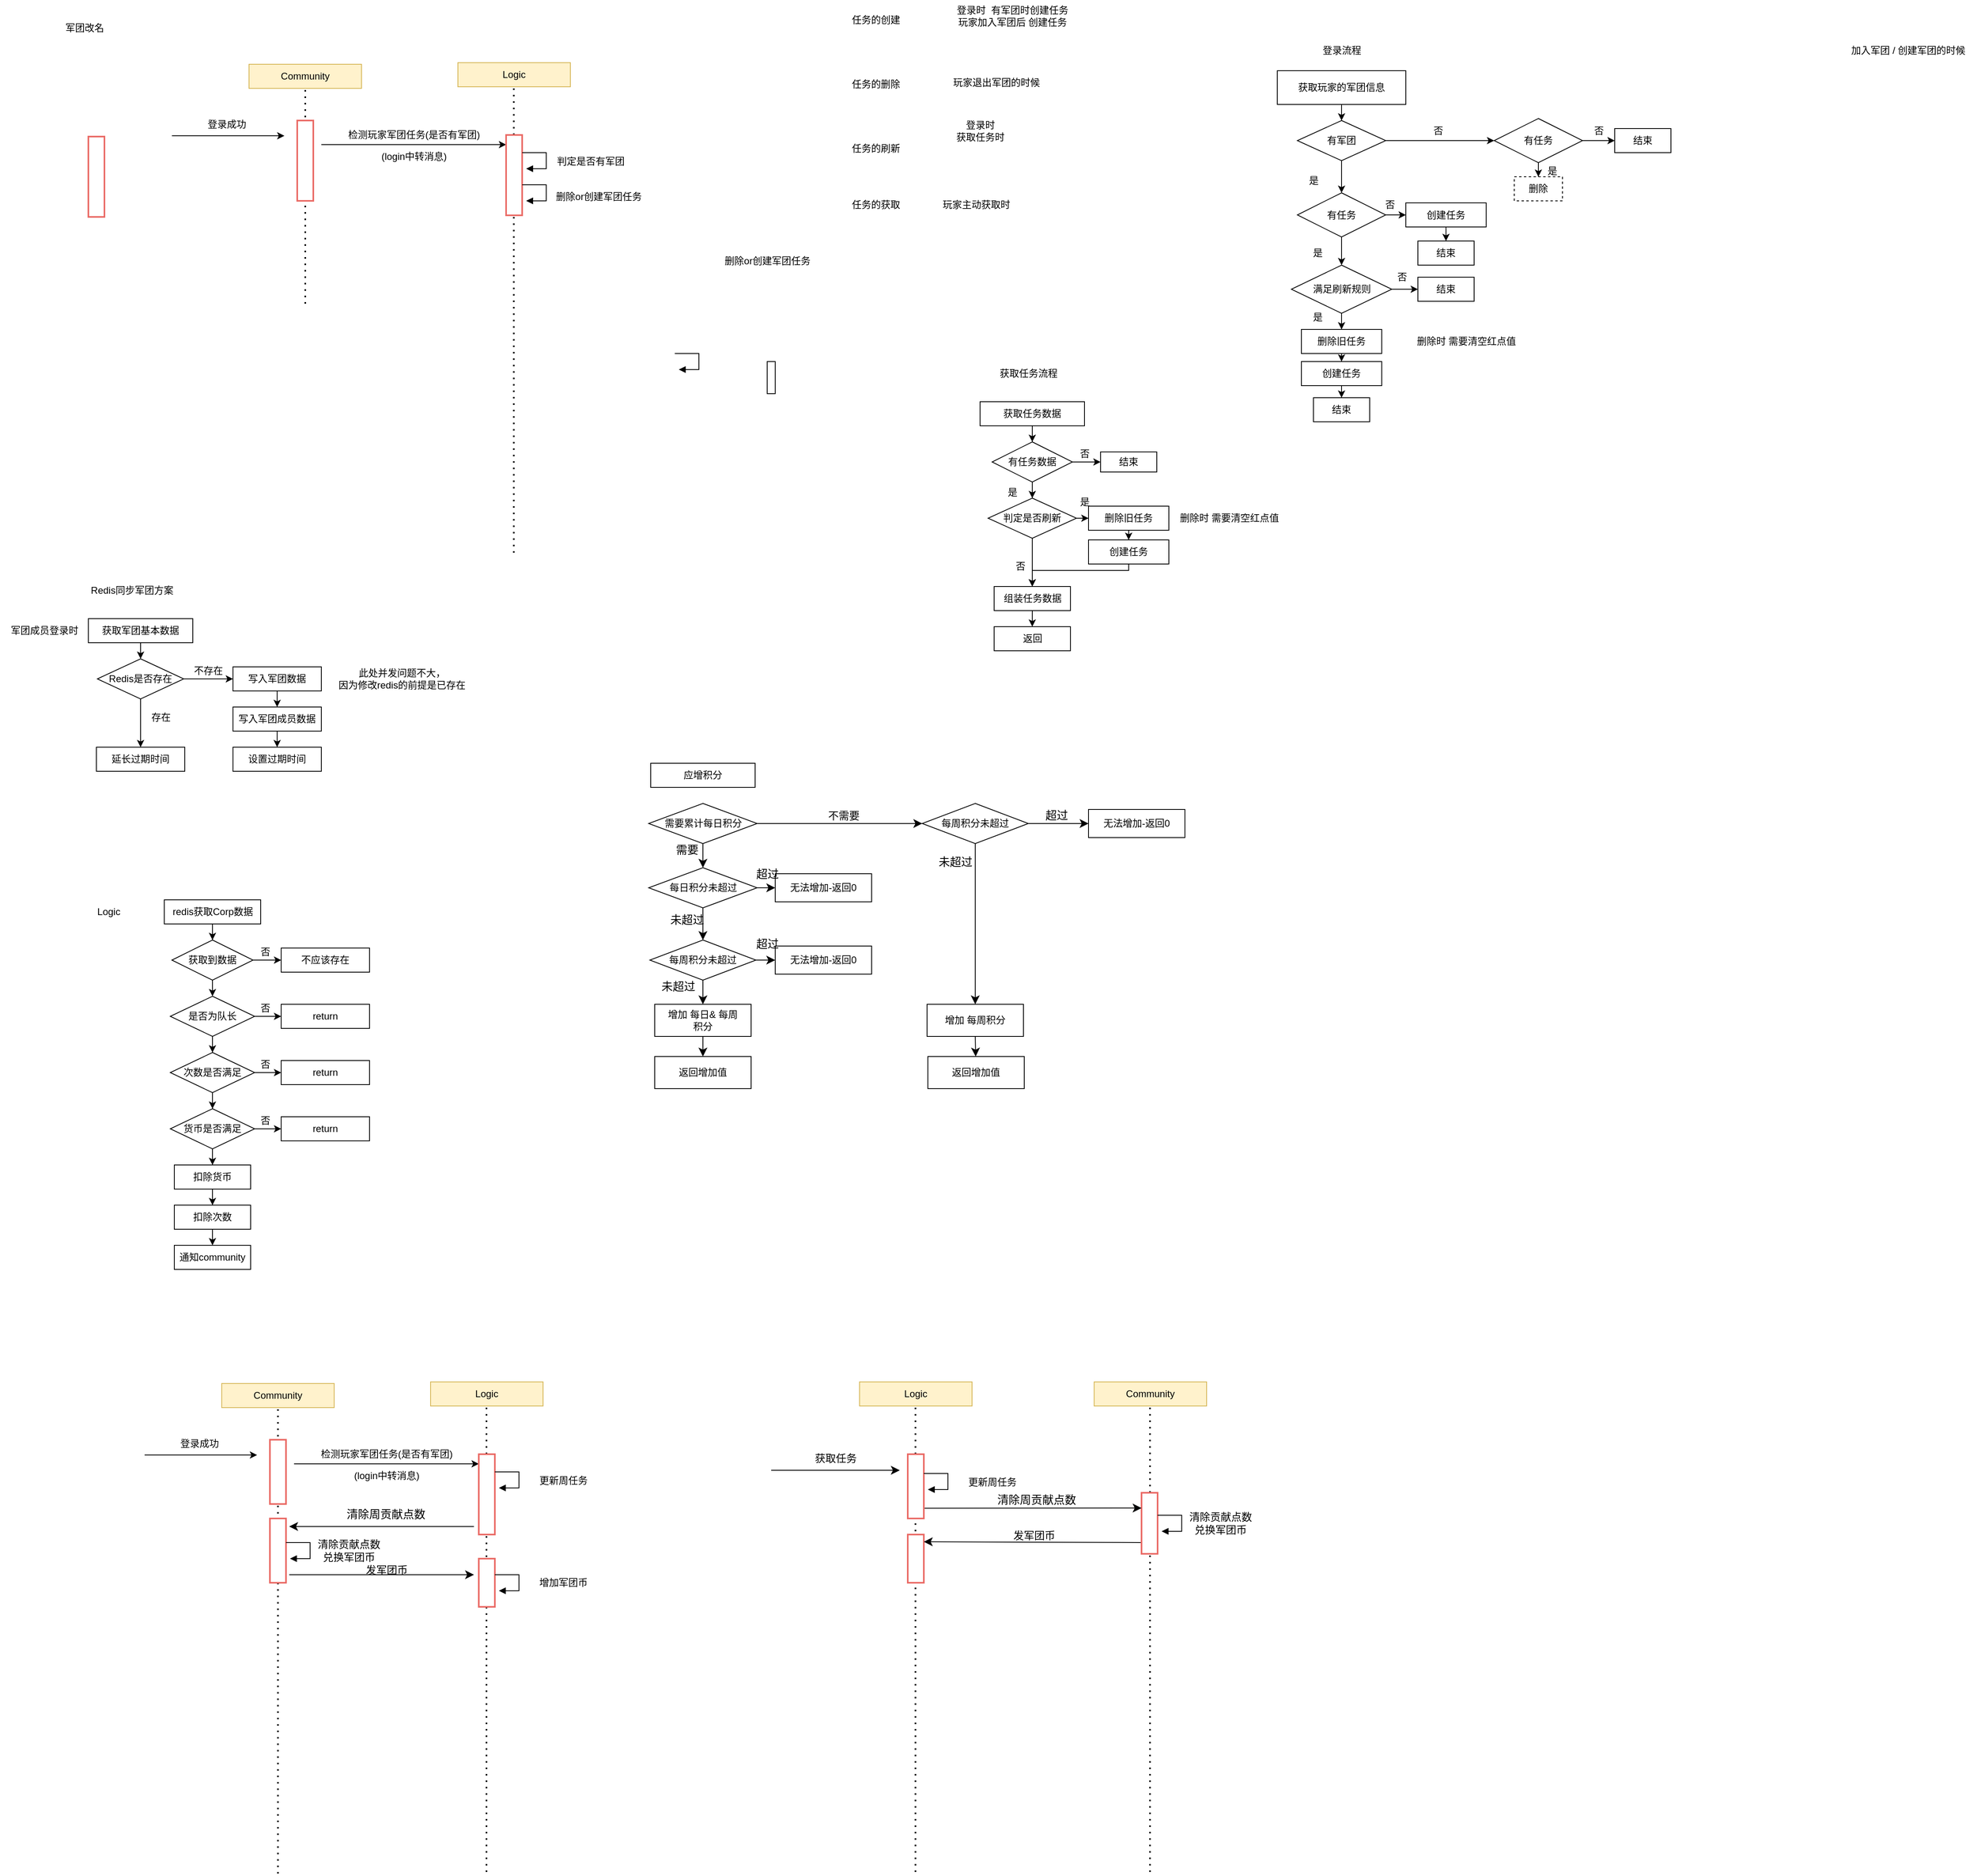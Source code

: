 <mxfile version="24.0.2" type="github">
  <diagram name="第 1 页" id="oSji3m5MZVK4zhBdaprP">
    <mxGraphModel dx="1434" dy="796" grid="1" gridSize="10" guides="1" tooltips="1" connect="1" arrows="1" fold="1" page="1" pageScale="1" pageWidth="4681" pageHeight="3300" math="0" shadow="0">
      <root>
        <mxCell id="0" />
        <mxCell id="1" parent="0" />
        <mxCell id="rDQbJ9bg_vCh2sCzomeY-5" value="军团改名" style="text;html=1;align=center;verticalAlign=middle;resizable=0;points=[];autosize=1;strokeColor=none;fillColor=none;" parent="1" vertex="1">
          <mxGeometry x="80" y="80" width="70" height="30" as="geometry" />
        </mxCell>
        <mxCell id="rDQbJ9bg_vCh2sCzomeY-9" value="" style="group" parent="1" vertex="1" connectable="0">
          <mxGeometry x="320" y="140" width="140" height="610" as="geometry" />
        </mxCell>
        <mxCell id="rDQbJ9bg_vCh2sCzomeY-2" value="Community" style="rounded=0;whiteSpace=wrap;html=1;fillColor=#fff2cc;strokeColor=#d6b656;" parent="rDQbJ9bg_vCh2sCzomeY-9" vertex="1">
          <mxGeometry width="140" height="30" as="geometry" />
        </mxCell>
        <mxCell id="rDQbJ9bg_vCh2sCzomeY-7" value="" style="endArrow=none;dashed=1;html=1;dashPattern=1 3;strokeWidth=2;rounded=0;entryX=0.5;entryY=1;entryDx=0;entryDy=0;" parent="rDQbJ9bg_vCh2sCzomeY-9" target="rDQbJ9bg_vCh2sCzomeY-2" edge="1">
          <mxGeometry width="50" height="50" relative="1" as="geometry">
            <mxPoint x="70" y="610" as="sourcePoint" />
            <mxPoint x="80" y="350" as="targetPoint" />
          </mxGeometry>
        </mxCell>
        <mxCell id="rDQbJ9bg_vCh2sCzomeY-12" value="" style="rounded=0;whiteSpace=wrap;html=1;strokeColor=#EA6B66;strokeWidth=2;" parent="rDQbJ9bg_vCh2sCzomeY-9" vertex="1">
          <mxGeometry x="60" y="70" width="20" height="100" as="geometry" />
        </mxCell>
        <mxCell id="CxbSqRHGkTOsmSSk36ne-1" value="" style="endArrow=classic;html=1;rounded=0;" parent="rDQbJ9bg_vCh2sCzomeY-9" edge="1">
          <mxGeometry width="50" height="50" relative="1" as="geometry">
            <mxPoint x="90" y="100" as="sourcePoint" />
            <mxPoint x="320" y="100" as="targetPoint" />
          </mxGeometry>
        </mxCell>
        <mxCell id="rDQbJ9bg_vCh2sCzomeY-10" value="" style="group" parent="1" vertex="1" connectable="0">
          <mxGeometry x="580" y="138" width="240" height="610" as="geometry" />
        </mxCell>
        <mxCell id="rDQbJ9bg_vCh2sCzomeY-3" value="Logic" style="rounded=0;whiteSpace=wrap;html=1;fillColor=#fff2cc;strokeColor=#d6b656;" parent="rDQbJ9bg_vCh2sCzomeY-10" vertex="1">
          <mxGeometry width="140" height="30" as="geometry" />
        </mxCell>
        <mxCell id="rDQbJ9bg_vCh2sCzomeY-8" value="" style="endArrow=none;dashed=1;html=1;dashPattern=1 3;strokeWidth=2;rounded=0;entryX=0.5;entryY=1;entryDx=0;entryDy=0;" parent="rDQbJ9bg_vCh2sCzomeY-10" edge="1">
          <mxGeometry width="50" height="50" relative="1" as="geometry">
            <mxPoint x="69.58" y="610" as="sourcePoint" />
            <mxPoint x="69.58" y="30" as="targetPoint" />
          </mxGeometry>
        </mxCell>
        <mxCell id="CxbSqRHGkTOsmSSk36ne-2" value="" style="rounded=0;whiteSpace=wrap;html=1;strokeColor=#EA6B66;strokeWidth=2;" parent="rDQbJ9bg_vCh2sCzomeY-10" vertex="1">
          <mxGeometry x="60" y="90" width="20" height="100" as="geometry" />
        </mxCell>
        <mxCell id="CxbSqRHGkTOsmSSk36ne-12" value="" style="html=1;align=left;spacingLeft=2;endArrow=block;rounded=0;edgeStyle=orthogonalEdgeStyle;curved=0;rounded=0;" parent="rDQbJ9bg_vCh2sCzomeY-10" edge="1">
          <mxGeometry relative="1" as="geometry">
            <mxPoint x="80" y="112" as="sourcePoint" />
            <Array as="points">
              <mxPoint x="80" y="112" />
              <mxPoint x="110" y="112" />
              <mxPoint x="110" y="132" />
            </Array>
            <mxPoint x="85" y="132" as="targetPoint" />
          </mxGeometry>
        </mxCell>
        <mxCell id="CxbSqRHGkTOsmSSk36ne-6" value="判定是否有军团" style="text;html=1;align=center;verticalAlign=middle;resizable=0;points=[];autosize=1;strokeColor=none;fillColor=none;" parent="rDQbJ9bg_vCh2sCzomeY-10" vertex="1">
          <mxGeometry x="110" y="108" width="110" height="30" as="geometry" />
        </mxCell>
        <mxCell id="CxbSqRHGkTOsmSSk36ne-13" value="" style="html=1;align=left;spacingLeft=2;endArrow=block;rounded=0;edgeStyle=orthogonalEdgeStyle;curved=0;rounded=0;" parent="rDQbJ9bg_vCh2sCzomeY-10" edge="1">
          <mxGeometry relative="1" as="geometry">
            <mxPoint x="80" y="152" as="sourcePoint" />
            <Array as="points">
              <mxPoint x="80" y="152" />
              <mxPoint x="110" y="152" />
              <mxPoint x="110" y="172" />
            </Array>
            <mxPoint x="85" y="172" as="targetPoint" />
          </mxGeometry>
        </mxCell>
        <mxCell id="CxbSqRHGkTOsmSSk36ne-14" value="删除or创建军团任务" style="text;html=1;align=center;verticalAlign=middle;resizable=0;points=[];autosize=1;strokeColor=none;fillColor=none;" parent="rDQbJ9bg_vCh2sCzomeY-10" vertex="1">
          <mxGeometry x="110" y="152" width="130" height="30" as="geometry" />
        </mxCell>
        <mxCell id="rDQbJ9bg_vCh2sCzomeY-11" value="" style="rounded=0;whiteSpace=wrap;html=1;strokeColor=#EA6B66;strokeWidth=2;" parent="1" vertex="1">
          <mxGeometry x="120" y="230" width="20" height="100" as="geometry" />
        </mxCell>
        <mxCell id="rDQbJ9bg_vCh2sCzomeY-13" value="Redis同步军团方案" style="text;html=1;align=center;verticalAlign=middle;resizable=0;points=[];autosize=1;strokeColor=none;fillColor=none;" parent="1" vertex="1">
          <mxGeometry x="108.75" y="780" width="130" height="30" as="geometry" />
        </mxCell>
        <mxCell id="rDQbJ9bg_vCh2sCzomeY-16" style="edgeStyle=orthogonalEdgeStyle;rounded=0;orthogonalLoop=1;jettySize=auto;html=1;exitX=0.5;exitY=1;exitDx=0;exitDy=0;entryX=0.5;entryY=0;entryDx=0;entryDy=0;" parent="1" source="rDQbJ9bg_vCh2sCzomeY-14" target="rDQbJ9bg_vCh2sCzomeY-15" edge="1">
          <mxGeometry relative="1" as="geometry" />
        </mxCell>
        <mxCell id="rDQbJ9bg_vCh2sCzomeY-14" value="获取军团基本数据" style="rounded=0;whiteSpace=wrap;html=1;" parent="1" vertex="1">
          <mxGeometry x="120" y="830" width="130" height="30" as="geometry" />
        </mxCell>
        <mxCell id="rDQbJ9bg_vCh2sCzomeY-20" style="edgeStyle=orthogonalEdgeStyle;rounded=0;orthogonalLoop=1;jettySize=auto;html=1;exitX=1;exitY=0.5;exitDx=0;exitDy=0;" parent="1" source="rDQbJ9bg_vCh2sCzomeY-15" target="rDQbJ9bg_vCh2sCzomeY-18" edge="1">
          <mxGeometry relative="1" as="geometry" />
        </mxCell>
        <mxCell id="rDQbJ9bg_vCh2sCzomeY-27" style="edgeStyle=orthogonalEdgeStyle;rounded=0;orthogonalLoop=1;jettySize=auto;html=1;exitX=0.5;exitY=1;exitDx=0;exitDy=0;" parent="1" source="rDQbJ9bg_vCh2sCzomeY-15" target="rDQbJ9bg_vCh2sCzomeY-17" edge="1">
          <mxGeometry relative="1" as="geometry" />
        </mxCell>
        <mxCell id="rDQbJ9bg_vCh2sCzomeY-15" value="Redis是否存在" style="rhombus;whiteSpace=wrap;html=1;" parent="1" vertex="1">
          <mxGeometry x="131.25" y="880" width="107.5" height="50" as="geometry" />
        </mxCell>
        <mxCell id="rDQbJ9bg_vCh2sCzomeY-17" value="延长过期时间" style="rounded=0;whiteSpace=wrap;html=1;" parent="1" vertex="1">
          <mxGeometry x="130" y="990" width="110" height="30" as="geometry" />
        </mxCell>
        <mxCell id="rDQbJ9bg_vCh2sCzomeY-21" style="edgeStyle=orthogonalEdgeStyle;rounded=0;orthogonalLoop=1;jettySize=auto;html=1;exitX=0.5;exitY=1;exitDx=0;exitDy=0;" parent="1" source="rDQbJ9bg_vCh2sCzomeY-18" target="rDQbJ9bg_vCh2sCzomeY-19" edge="1">
          <mxGeometry relative="1" as="geometry" />
        </mxCell>
        <mxCell id="rDQbJ9bg_vCh2sCzomeY-18" value="写入军团数据" style="rounded=0;whiteSpace=wrap;html=1;" parent="1" vertex="1">
          <mxGeometry x="300" y="890" width="110" height="30" as="geometry" />
        </mxCell>
        <mxCell id="rDQbJ9bg_vCh2sCzomeY-24" style="edgeStyle=orthogonalEdgeStyle;rounded=0;orthogonalLoop=1;jettySize=auto;html=1;exitX=0.5;exitY=1;exitDx=0;exitDy=0;" parent="1" source="rDQbJ9bg_vCh2sCzomeY-19" target="rDQbJ9bg_vCh2sCzomeY-22" edge="1">
          <mxGeometry relative="1" as="geometry" />
        </mxCell>
        <mxCell id="rDQbJ9bg_vCh2sCzomeY-19" value="写入军团成员数据" style="rounded=0;whiteSpace=wrap;html=1;" parent="1" vertex="1">
          <mxGeometry x="300" y="940" width="110" height="30" as="geometry" />
        </mxCell>
        <mxCell id="rDQbJ9bg_vCh2sCzomeY-22" value="设置过期时间" style="rounded=0;whiteSpace=wrap;html=1;" parent="1" vertex="1">
          <mxGeometry x="300" y="990" width="110" height="30" as="geometry" />
        </mxCell>
        <mxCell id="rDQbJ9bg_vCh2sCzomeY-23" value="军团成员登录时" style="text;html=1;align=center;verticalAlign=middle;resizable=0;points=[];autosize=1;strokeColor=none;fillColor=none;" parent="1" vertex="1">
          <mxGeometry x="10" y="830" width="110" height="30" as="geometry" />
        </mxCell>
        <mxCell id="rDQbJ9bg_vCh2sCzomeY-26" value="此处并发问题不大，&lt;br&gt;因为修改redis的前提是已存在" style="text;html=1;align=center;verticalAlign=middle;resizable=0;points=[];autosize=1;strokeColor=none;fillColor=none;" parent="1" vertex="1">
          <mxGeometry x="420" y="885" width="180" height="40" as="geometry" />
        </mxCell>
        <mxCell id="rDQbJ9bg_vCh2sCzomeY-28" value="不存在" style="text;html=1;align=center;verticalAlign=middle;resizable=0;points=[];autosize=1;strokeColor=none;fillColor=none;" parent="1" vertex="1">
          <mxGeometry x="238.75" y="880" width="60" height="30" as="geometry" />
        </mxCell>
        <mxCell id="rDQbJ9bg_vCh2sCzomeY-29" value="存在" style="text;html=1;align=center;verticalAlign=middle;resizable=0;points=[];autosize=1;strokeColor=none;fillColor=none;" parent="1" vertex="1">
          <mxGeometry x="185" y="938" width="50" height="30" as="geometry" />
        </mxCell>
        <mxCell id="rDQbJ9bg_vCh2sCzomeY-56" style="edgeStyle=orthogonalEdgeStyle;rounded=0;orthogonalLoop=1;jettySize=auto;html=1;exitX=0.5;exitY=1;exitDx=0;exitDy=0;" parent="1" source="rDQbJ9bg_vCh2sCzomeY-32" target="rDQbJ9bg_vCh2sCzomeY-33" edge="1">
          <mxGeometry relative="1" as="geometry" />
        </mxCell>
        <mxCell id="rDQbJ9bg_vCh2sCzomeY-32" value="redis获取Corp数据" style="rounded=0;whiteSpace=wrap;html=1;" parent="1" vertex="1">
          <mxGeometry x="214.5" y="1180" width="120" height="30" as="geometry" />
        </mxCell>
        <mxCell id="rDQbJ9bg_vCh2sCzomeY-54" style="edgeStyle=orthogonalEdgeStyle;rounded=0;orthogonalLoop=1;jettySize=auto;html=1;exitX=0.5;exitY=1;exitDx=0;exitDy=0;entryX=0.5;entryY=0;entryDx=0;entryDy=0;" parent="1" source="rDQbJ9bg_vCh2sCzomeY-33" target="rDQbJ9bg_vCh2sCzomeY-36" edge="1">
          <mxGeometry relative="1" as="geometry" />
        </mxCell>
        <mxCell id="rDQbJ9bg_vCh2sCzomeY-55" style="edgeStyle=orthogonalEdgeStyle;rounded=0;orthogonalLoop=1;jettySize=auto;html=1;exitX=1;exitY=0.5;exitDx=0;exitDy=0;" parent="1" source="rDQbJ9bg_vCh2sCzomeY-33" target="rDQbJ9bg_vCh2sCzomeY-34" edge="1">
          <mxGeometry relative="1" as="geometry" />
        </mxCell>
        <mxCell id="rDQbJ9bg_vCh2sCzomeY-33" value="获取到数据" style="rhombus;whiteSpace=wrap;html=1;" parent="1" vertex="1">
          <mxGeometry x="224" y="1230" width="101" height="50" as="geometry" />
        </mxCell>
        <mxCell id="rDQbJ9bg_vCh2sCzomeY-34" value="不应该存在" style="whiteSpace=wrap;html=1;" parent="1" vertex="1">
          <mxGeometry x="360" y="1240" width="110" height="30" as="geometry" />
        </mxCell>
        <mxCell id="rDQbJ9bg_vCh2sCzomeY-43" style="edgeStyle=orthogonalEdgeStyle;rounded=0;orthogonalLoop=1;jettySize=auto;html=1;exitX=0.5;exitY=1;exitDx=0;exitDy=0;" parent="1" source="rDQbJ9bg_vCh2sCzomeY-36" target="rDQbJ9bg_vCh2sCzomeY-37" edge="1">
          <mxGeometry relative="1" as="geometry" />
        </mxCell>
        <mxCell id="rDQbJ9bg_vCh2sCzomeY-53" style="edgeStyle=orthogonalEdgeStyle;rounded=0;orthogonalLoop=1;jettySize=auto;html=1;exitX=1;exitY=0.5;exitDx=0;exitDy=0;" parent="1" source="rDQbJ9bg_vCh2sCzomeY-36" target="rDQbJ9bg_vCh2sCzomeY-48" edge="1">
          <mxGeometry relative="1" as="geometry" />
        </mxCell>
        <mxCell id="rDQbJ9bg_vCh2sCzomeY-36" value="是否为队长" style="rhombus;whiteSpace=wrap;html=1;" parent="1" vertex="1">
          <mxGeometry x="222" y="1300" width="105" height="50" as="geometry" />
        </mxCell>
        <mxCell id="rDQbJ9bg_vCh2sCzomeY-44" style="edgeStyle=orthogonalEdgeStyle;rounded=0;orthogonalLoop=1;jettySize=auto;html=1;exitX=0.5;exitY=1;exitDx=0;exitDy=0;" parent="1" source="rDQbJ9bg_vCh2sCzomeY-37" target="rDQbJ9bg_vCh2sCzomeY-39" edge="1">
          <mxGeometry relative="1" as="geometry" />
        </mxCell>
        <mxCell id="rDQbJ9bg_vCh2sCzomeY-51" style="edgeStyle=orthogonalEdgeStyle;rounded=0;orthogonalLoop=1;jettySize=auto;html=1;exitX=1;exitY=0.5;exitDx=0;exitDy=0;entryX=0;entryY=0.5;entryDx=0;entryDy=0;" parent="1" source="rDQbJ9bg_vCh2sCzomeY-37" target="rDQbJ9bg_vCh2sCzomeY-49" edge="1">
          <mxGeometry relative="1" as="geometry" />
        </mxCell>
        <mxCell id="rDQbJ9bg_vCh2sCzomeY-37" value="次数是否满足" style="rhombus;whiteSpace=wrap;html=1;" parent="1" vertex="1">
          <mxGeometry x="222" y="1370" width="105" height="50" as="geometry" />
        </mxCell>
        <mxCell id="rDQbJ9bg_vCh2sCzomeY-45" style="edgeStyle=orthogonalEdgeStyle;rounded=0;orthogonalLoop=1;jettySize=auto;html=1;exitX=0.5;exitY=1;exitDx=0;exitDy=0;" parent="1" source="rDQbJ9bg_vCh2sCzomeY-39" target="rDQbJ9bg_vCh2sCzomeY-40" edge="1">
          <mxGeometry relative="1" as="geometry" />
        </mxCell>
        <mxCell id="rDQbJ9bg_vCh2sCzomeY-52" style="edgeStyle=orthogonalEdgeStyle;rounded=0;orthogonalLoop=1;jettySize=auto;html=1;exitX=1;exitY=0.5;exitDx=0;exitDy=0;" parent="1" source="rDQbJ9bg_vCh2sCzomeY-39" target="rDQbJ9bg_vCh2sCzomeY-50" edge="1">
          <mxGeometry relative="1" as="geometry" />
        </mxCell>
        <mxCell id="rDQbJ9bg_vCh2sCzomeY-39" value="货币是否满足" style="rhombus;whiteSpace=wrap;html=1;" parent="1" vertex="1">
          <mxGeometry x="222" y="1440" width="105" height="50" as="geometry" />
        </mxCell>
        <mxCell id="rDQbJ9bg_vCh2sCzomeY-46" style="edgeStyle=orthogonalEdgeStyle;rounded=0;orthogonalLoop=1;jettySize=auto;html=1;exitX=0.5;exitY=1;exitDx=0;exitDy=0;" parent="1" source="rDQbJ9bg_vCh2sCzomeY-40" target="rDQbJ9bg_vCh2sCzomeY-41" edge="1">
          <mxGeometry relative="1" as="geometry" />
        </mxCell>
        <mxCell id="rDQbJ9bg_vCh2sCzomeY-40" value="扣除货币" style="rounded=0;whiteSpace=wrap;html=1;" parent="1" vertex="1">
          <mxGeometry x="227" y="1510" width="95" height="30" as="geometry" />
        </mxCell>
        <mxCell id="rDQbJ9bg_vCh2sCzomeY-47" style="edgeStyle=orthogonalEdgeStyle;rounded=0;orthogonalLoop=1;jettySize=auto;html=1;exitX=0.5;exitY=1;exitDx=0;exitDy=0;entryX=0.5;entryY=0;entryDx=0;entryDy=0;" parent="1" source="rDQbJ9bg_vCh2sCzomeY-41" target="rDQbJ9bg_vCh2sCzomeY-42" edge="1">
          <mxGeometry relative="1" as="geometry" />
        </mxCell>
        <mxCell id="rDQbJ9bg_vCh2sCzomeY-41" value="扣除次数" style="rounded=0;whiteSpace=wrap;html=1;" parent="1" vertex="1">
          <mxGeometry x="227" y="1560" width="95" height="30" as="geometry" />
        </mxCell>
        <mxCell id="rDQbJ9bg_vCh2sCzomeY-42" value="通知community" style="rounded=0;whiteSpace=wrap;html=1;" parent="1" vertex="1">
          <mxGeometry x="227" y="1610" width="95" height="30" as="geometry" />
        </mxCell>
        <mxCell id="rDQbJ9bg_vCh2sCzomeY-48" value="return" style="whiteSpace=wrap;html=1;" parent="1" vertex="1">
          <mxGeometry x="360" y="1310" width="110" height="30" as="geometry" />
        </mxCell>
        <mxCell id="rDQbJ9bg_vCh2sCzomeY-49" value="return" style="whiteSpace=wrap;html=1;" parent="1" vertex="1">
          <mxGeometry x="360" y="1380" width="110" height="30" as="geometry" />
        </mxCell>
        <mxCell id="rDQbJ9bg_vCh2sCzomeY-50" value="return" style="whiteSpace=wrap;html=1;" parent="1" vertex="1">
          <mxGeometry x="360" y="1450" width="110" height="30" as="geometry" />
        </mxCell>
        <mxCell id="rDQbJ9bg_vCh2sCzomeY-57" value="否" style="text;html=1;align=center;verticalAlign=middle;resizable=0;points=[];autosize=1;strokeColor=none;fillColor=none;" parent="1" vertex="1">
          <mxGeometry x="320" y="1230" width="40" height="30" as="geometry" />
        </mxCell>
        <mxCell id="rDQbJ9bg_vCh2sCzomeY-58" value="否" style="text;html=1;align=center;verticalAlign=middle;resizable=0;points=[];autosize=1;strokeColor=none;fillColor=none;" parent="1" vertex="1">
          <mxGeometry x="320" y="1300" width="40" height="30" as="geometry" />
        </mxCell>
        <mxCell id="rDQbJ9bg_vCh2sCzomeY-59" value="否" style="text;html=1;align=center;verticalAlign=middle;resizable=0;points=[];autosize=1;strokeColor=none;fillColor=none;" parent="1" vertex="1">
          <mxGeometry x="320" y="1370" width="40" height="30" as="geometry" />
        </mxCell>
        <mxCell id="rDQbJ9bg_vCh2sCzomeY-61" value="否" style="text;html=1;align=center;verticalAlign=middle;resizable=0;points=[];autosize=1;strokeColor=none;fillColor=none;" parent="1" vertex="1">
          <mxGeometry x="320" y="1440" width="40" height="30" as="geometry" />
        </mxCell>
        <mxCell id="rDQbJ9bg_vCh2sCzomeY-62" value="Logic" style="text;html=1;align=center;verticalAlign=middle;resizable=0;points=[];autosize=1;strokeColor=none;fillColor=none;" parent="1" vertex="1">
          <mxGeometry x="120" y="1180" width="50" height="30" as="geometry" />
        </mxCell>
        <mxCell id="Tj6smirL2t5hEGaFXOOK-1" value="任务的创建" style="text;html=1;align=center;verticalAlign=middle;resizable=0;points=[];autosize=1;strokeColor=none;fillColor=none;" parent="1" vertex="1">
          <mxGeometry x="1060" y="70" width="80" height="30" as="geometry" />
        </mxCell>
        <mxCell id="Tj6smirL2t5hEGaFXOOK-2" value="任务的删除" style="text;html=1;align=center;verticalAlign=middle;resizable=0;points=[];autosize=1;strokeColor=none;fillColor=none;" parent="1" vertex="1">
          <mxGeometry x="1060" y="150" width="80" height="30" as="geometry" />
        </mxCell>
        <mxCell id="Tj6smirL2t5hEGaFXOOK-3" value="任务的刷新" style="text;html=1;align=center;verticalAlign=middle;resizable=0;points=[];autosize=1;strokeColor=none;fillColor=none;" parent="1" vertex="1">
          <mxGeometry x="1060" y="230" width="80" height="30" as="geometry" />
        </mxCell>
        <mxCell id="Tj6smirL2t5hEGaFXOOK-4" value="任务的获取" style="text;html=1;align=center;verticalAlign=middle;resizable=0;points=[];autosize=1;strokeColor=none;fillColor=none;" parent="1" vertex="1">
          <mxGeometry x="1060" y="300" width="80" height="30" as="geometry" />
        </mxCell>
        <mxCell id="Tj6smirL2t5hEGaFXOOK-5" value="登录时&amp;nbsp; 有军团时创建任务&lt;div&gt;玩家加入军团后 创建任务&lt;/div&gt;" style="text;html=1;align=center;verticalAlign=middle;resizable=0;points=[];autosize=1;strokeColor=none;fillColor=none;" parent="1" vertex="1">
          <mxGeometry x="1190" y="60" width="160" height="40" as="geometry" />
        </mxCell>
        <mxCell id="Tj6smirL2t5hEGaFXOOK-6" value="玩家退出军团的时候" style="text;html=1;align=center;verticalAlign=middle;resizable=0;points=[];autosize=1;strokeColor=none;fillColor=none;" parent="1" vertex="1">
          <mxGeometry x="1185" y="148" width="130" height="30" as="geometry" />
        </mxCell>
        <mxCell id="Tj6smirL2t5hEGaFXOOK-7" value="登录时&lt;div&gt;获取任务时&lt;/div&gt;" style="text;html=1;align=center;verticalAlign=middle;resizable=0;points=[];autosize=1;strokeColor=none;fillColor=none;" parent="1" vertex="1">
          <mxGeometry x="1190" y="203" width="80" height="40" as="geometry" />
        </mxCell>
        <mxCell id="Tj6smirL2t5hEGaFXOOK-8" value="玩家主动获取时" style="text;html=1;align=center;verticalAlign=middle;resizable=0;points=[];autosize=1;strokeColor=none;fillColor=none;" parent="1" vertex="1">
          <mxGeometry x="1170" y="300" width="110" height="30" as="geometry" />
        </mxCell>
        <mxCell id="Tj6smirL2t5hEGaFXOOK-29" style="edgeStyle=orthogonalEdgeStyle;rounded=0;orthogonalLoop=1;jettySize=auto;html=1;exitX=0.5;exitY=1;exitDx=0;exitDy=0;" parent="1" source="Tj6smirL2t5hEGaFXOOK-9" target="Tj6smirL2t5hEGaFXOOK-11" edge="1">
          <mxGeometry relative="1" as="geometry" />
        </mxCell>
        <mxCell id="Tj6smirL2t5hEGaFXOOK-9" value="获取玩家的军团信息" style="rounded=0;whiteSpace=wrap;html=1;" parent="1" vertex="1">
          <mxGeometry x="1600" y="148" width="160" height="42" as="geometry" />
        </mxCell>
        <mxCell id="Tj6smirL2t5hEGaFXOOK-10" value="登录流程" style="text;html=1;align=center;verticalAlign=middle;resizable=0;points=[];autosize=1;strokeColor=none;fillColor=none;" parent="1" vertex="1">
          <mxGeometry x="1645" y="108" width="70" height="30" as="geometry" />
        </mxCell>
        <mxCell id="Tj6smirL2t5hEGaFXOOK-30" style="edgeStyle=orthogonalEdgeStyle;rounded=0;orthogonalLoop=1;jettySize=auto;html=1;exitX=1;exitY=0.5;exitDx=0;exitDy=0;entryX=0;entryY=0.5;entryDx=0;entryDy=0;" parent="1" source="Tj6smirL2t5hEGaFXOOK-11" target="Tj6smirL2t5hEGaFXOOK-15" edge="1">
          <mxGeometry relative="1" as="geometry" />
        </mxCell>
        <mxCell id="Tj6smirL2t5hEGaFXOOK-33" style="edgeStyle=orthogonalEdgeStyle;rounded=0;orthogonalLoop=1;jettySize=auto;html=1;exitX=0.5;exitY=1;exitDx=0;exitDy=0;" parent="1" source="Tj6smirL2t5hEGaFXOOK-11" target="Tj6smirL2t5hEGaFXOOK-19" edge="1">
          <mxGeometry relative="1" as="geometry" />
        </mxCell>
        <mxCell id="Tj6smirL2t5hEGaFXOOK-11" value="有军团" style="rhombus;whiteSpace=wrap;html=1;" parent="1" vertex="1">
          <mxGeometry x="1625" y="210" width="110" height="50" as="geometry" />
        </mxCell>
        <mxCell id="Tj6smirL2t5hEGaFXOOK-31" style="edgeStyle=orthogonalEdgeStyle;rounded=0;orthogonalLoop=1;jettySize=auto;html=1;exitX=1;exitY=0.5;exitDx=0;exitDy=0;" parent="1" source="Tj6smirL2t5hEGaFXOOK-15" target="Tj6smirL2t5hEGaFXOOK-18" edge="1">
          <mxGeometry relative="1" as="geometry" />
        </mxCell>
        <mxCell id="Tj6smirL2t5hEGaFXOOK-32" style="edgeStyle=orthogonalEdgeStyle;rounded=0;orthogonalLoop=1;jettySize=auto;html=1;exitX=0.5;exitY=1;exitDx=0;exitDy=0;" parent="1" source="Tj6smirL2t5hEGaFXOOK-15" target="Tj6smirL2t5hEGaFXOOK-17" edge="1">
          <mxGeometry relative="1" as="geometry" />
        </mxCell>
        <mxCell id="Tj6smirL2t5hEGaFXOOK-15" value="有任务" style="rhombus;whiteSpace=wrap;html=1;" parent="1" vertex="1">
          <mxGeometry x="1870" y="207.5" width="110" height="55" as="geometry" />
        </mxCell>
        <mxCell id="Tj6smirL2t5hEGaFXOOK-17" value="删除" style="whiteSpace=wrap;html=1;dashed=1;" parent="1" vertex="1">
          <mxGeometry x="1895" y="280" width="60" height="30" as="geometry" />
        </mxCell>
        <mxCell id="Tj6smirL2t5hEGaFXOOK-18" value="结束" style="whiteSpace=wrap;html=1;" parent="1" vertex="1">
          <mxGeometry x="2020" y="220" width="70" height="30" as="geometry" />
        </mxCell>
        <mxCell id="Tj6smirL2t5hEGaFXOOK-34" style="edgeStyle=orthogonalEdgeStyle;rounded=0;orthogonalLoop=1;jettySize=auto;html=1;exitX=1;exitY=0.5;exitDx=0;exitDy=0;entryX=0;entryY=0.5;entryDx=0;entryDy=0;" parent="1" source="Tj6smirL2t5hEGaFXOOK-19" target="Tj6smirL2t5hEGaFXOOK-22" edge="1">
          <mxGeometry relative="1" as="geometry" />
        </mxCell>
        <mxCell id="Tj6smirL2t5hEGaFXOOK-35" style="edgeStyle=orthogonalEdgeStyle;rounded=0;orthogonalLoop=1;jettySize=auto;html=1;exitX=0.5;exitY=1;exitDx=0;exitDy=0;" parent="1" source="Tj6smirL2t5hEGaFXOOK-19" target="Tj6smirL2t5hEGaFXOOK-21" edge="1">
          <mxGeometry relative="1" as="geometry" />
        </mxCell>
        <mxCell id="Tj6smirL2t5hEGaFXOOK-19" value="有任务" style="rhombus;whiteSpace=wrap;html=1;" parent="1" vertex="1">
          <mxGeometry x="1625" y="300" width="110" height="55" as="geometry" />
        </mxCell>
        <mxCell id="Tj6smirL2t5hEGaFXOOK-36" style="edgeStyle=orthogonalEdgeStyle;rounded=0;orthogonalLoop=1;jettySize=auto;html=1;exitX=0.5;exitY=1;exitDx=0;exitDy=0;" parent="1" source="Tj6smirL2t5hEGaFXOOK-21" target="Tj6smirL2t5hEGaFXOOK-24" edge="1">
          <mxGeometry relative="1" as="geometry" />
        </mxCell>
        <mxCell id="Tj6smirL2t5hEGaFXOOK-41" style="edgeStyle=orthogonalEdgeStyle;rounded=0;orthogonalLoop=1;jettySize=auto;html=1;exitX=1;exitY=0.5;exitDx=0;exitDy=0;" parent="1" source="Tj6smirL2t5hEGaFXOOK-21" target="Tj6smirL2t5hEGaFXOOK-25" edge="1">
          <mxGeometry relative="1" as="geometry" />
        </mxCell>
        <mxCell id="Tj6smirL2t5hEGaFXOOK-21" value="满足刷新规则" style="rhombus;whiteSpace=wrap;html=1;" parent="1" vertex="1">
          <mxGeometry x="1617.5" y="390" width="125" height="60" as="geometry" />
        </mxCell>
        <mxCell id="Tj6smirL2t5hEGaFXOOK-39" style="edgeStyle=orthogonalEdgeStyle;rounded=0;orthogonalLoop=1;jettySize=auto;html=1;exitX=0.5;exitY=1;exitDx=0;exitDy=0;" parent="1" source="Tj6smirL2t5hEGaFXOOK-22" target="Tj6smirL2t5hEGaFXOOK-23" edge="1">
          <mxGeometry relative="1" as="geometry" />
        </mxCell>
        <mxCell id="Tj6smirL2t5hEGaFXOOK-22" value="创建任务" style="whiteSpace=wrap;html=1;" parent="1" vertex="1">
          <mxGeometry x="1760" y="312.5" width="100" height="30" as="geometry" />
        </mxCell>
        <mxCell id="Tj6smirL2t5hEGaFXOOK-23" value="结束" style="whiteSpace=wrap;html=1;" parent="1" vertex="1">
          <mxGeometry x="1775" y="360" width="70" height="30" as="geometry" />
        </mxCell>
        <mxCell id="Tj6smirL2t5hEGaFXOOK-37" style="edgeStyle=orthogonalEdgeStyle;rounded=0;orthogonalLoop=1;jettySize=auto;html=1;exitX=0.5;exitY=1;exitDx=0;exitDy=0;" parent="1" source="Tj6smirL2t5hEGaFXOOK-24" target="Tj6smirL2t5hEGaFXOOK-26" edge="1">
          <mxGeometry relative="1" as="geometry" />
        </mxCell>
        <mxCell id="Tj6smirL2t5hEGaFXOOK-24" value="删除旧任务" style="whiteSpace=wrap;html=1;" parent="1" vertex="1">
          <mxGeometry x="1630" y="470" width="100" height="30" as="geometry" />
        </mxCell>
        <mxCell id="Tj6smirL2t5hEGaFXOOK-25" value="结束" style="whiteSpace=wrap;html=1;" parent="1" vertex="1">
          <mxGeometry x="1775" y="405" width="70" height="30" as="geometry" />
        </mxCell>
        <mxCell id="Tj6smirL2t5hEGaFXOOK-38" style="edgeStyle=orthogonalEdgeStyle;rounded=0;orthogonalLoop=1;jettySize=auto;html=1;entryX=0.5;entryY=0;entryDx=0;entryDy=0;" parent="1" source="Tj6smirL2t5hEGaFXOOK-26" target="Tj6smirL2t5hEGaFXOOK-27" edge="1">
          <mxGeometry relative="1" as="geometry" />
        </mxCell>
        <mxCell id="Tj6smirL2t5hEGaFXOOK-26" value="创建任务" style="whiteSpace=wrap;html=1;" parent="1" vertex="1">
          <mxGeometry x="1630" y="510" width="100" height="30" as="geometry" />
        </mxCell>
        <mxCell id="Tj6smirL2t5hEGaFXOOK-27" value="结束" style="whiteSpace=wrap;html=1;" parent="1" vertex="1">
          <mxGeometry x="1645" y="555" width="70" height="30" as="geometry" />
        </mxCell>
        <mxCell id="Tj6smirL2t5hEGaFXOOK-42" value="否" style="text;html=1;align=center;verticalAlign=middle;resizable=0;points=[];autosize=1;strokeColor=none;fillColor=none;" parent="1" vertex="1">
          <mxGeometry x="1780" y="208" width="40" height="30" as="geometry" />
        </mxCell>
        <mxCell id="Tj6smirL2t5hEGaFXOOK-43" value="否" style="text;html=1;align=center;verticalAlign=middle;resizable=0;points=[];autosize=1;strokeColor=none;fillColor=none;" parent="1" vertex="1">
          <mxGeometry x="1980" y="208" width="40" height="30" as="geometry" />
        </mxCell>
        <mxCell id="Tj6smirL2t5hEGaFXOOK-44" value="是" style="text;html=1;align=center;verticalAlign=middle;resizable=0;points=[];autosize=1;strokeColor=none;fillColor=none;" parent="1" vertex="1">
          <mxGeometry x="1922" y="258" width="40" height="30" as="geometry" />
        </mxCell>
        <mxCell id="Tj6smirL2t5hEGaFXOOK-45" value="是" style="text;html=1;align=center;verticalAlign=middle;resizable=0;points=[];autosize=1;strokeColor=none;fillColor=none;" parent="1" vertex="1">
          <mxGeometry x="1625" y="270" width="40" height="30" as="geometry" />
        </mxCell>
        <mxCell id="Tj6smirL2t5hEGaFXOOK-46" value="否" style="text;html=1;align=center;verticalAlign=middle;resizable=0;points=[];autosize=1;strokeColor=none;fillColor=none;" parent="1" vertex="1">
          <mxGeometry x="1720" y="300" width="40" height="30" as="geometry" />
        </mxCell>
        <mxCell id="Tj6smirL2t5hEGaFXOOK-47" value="是" style="text;html=1;align=center;verticalAlign=middle;resizable=0;points=[];autosize=1;strokeColor=none;fillColor=none;" parent="1" vertex="1">
          <mxGeometry x="1630" y="360" width="40" height="30" as="geometry" />
        </mxCell>
        <mxCell id="Tj6smirL2t5hEGaFXOOK-48" value="是" style="text;html=1;align=center;verticalAlign=middle;resizable=0;points=[];autosize=1;strokeColor=none;fillColor=none;" parent="1" vertex="1">
          <mxGeometry x="1630" y="440" width="40" height="30" as="geometry" />
        </mxCell>
        <mxCell id="Tj6smirL2t5hEGaFXOOK-49" value="否" style="text;html=1;align=center;verticalAlign=middle;resizable=0;points=[];autosize=1;strokeColor=none;fillColor=none;" parent="1" vertex="1">
          <mxGeometry x="1735" y="390" width="40" height="30" as="geometry" />
        </mxCell>
        <mxCell id="Tj6smirL2t5hEGaFXOOK-50" value="加入军团 / 创建军团的时候" style="text;html=1;align=center;verticalAlign=middle;resizable=0;points=[];autosize=1;strokeColor=none;fillColor=none;" parent="1" vertex="1">
          <mxGeometry x="2300" y="108" width="170" height="30" as="geometry" />
        </mxCell>
        <mxCell id="Tj6smirL2t5hEGaFXOOK-52" value="获取任务流程" style="text;html=1;align=center;verticalAlign=middle;resizable=0;points=[];autosize=1;strokeColor=none;fillColor=none;" parent="1" vertex="1">
          <mxGeometry x="1240" y="510" width="100" height="30" as="geometry" />
        </mxCell>
        <mxCell id="Tj6smirL2t5hEGaFXOOK-57" style="edgeStyle=orthogonalEdgeStyle;rounded=0;orthogonalLoop=1;jettySize=auto;html=1;exitX=0.5;exitY=1;exitDx=0;exitDy=0;" parent="1" source="Tj6smirL2t5hEGaFXOOK-54" target="Tj6smirL2t5hEGaFXOOK-56" edge="1">
          <mxGeometry relative="1" as="geometry" />
        </mxCell>
        <mxCell id="Tj6smirL2t5hEGaFXOOK-54" value="获取任务数据" style="rounded=0;whiteSpace=wrap;html=1;" parent="1" vertex="1">
          <mxGeometry x="1230" y="560" width="130" height="30" as="geometry" />
        </mxCell>
        <mxCell id="Tj6smirL2t5hEGaFXOOK-70" style="edgeStyle=orthogonalEdgeStyle;rounded=0;orthogonalLoop=1;jettySize=auto;html=1;exitX=0.5;exitY=1;exitDx=0;exitDy=0;" parent="1" source="Tj6smirL2t5hEGaFXOOK-55" target="Tj6smirL2t5hEGaFXOOK-62" edge="1">
          <mxGeometry relative="1" as="geometry" />
        </mxCell>
        <mxCell id="Tj6smirL2t5hEGaFXOOK-73" style="edgeStyle=orthogonalEdgeStyle;rounded=0;orthogonalLoop=1;jettySize=auto;html=1;exitX=1;exitY=0.5;exitDx=0;exitDy=0;" parent="1" source="Tj6smirL2t5hEGaFXOOK-55" target="Tj6smirL2t5hEGaFXOOK-64" edge="1">
          <mxGeometry relative="1" as="geometry" />
        </mxCell>
        <mxCell id="Tj6smirL2t5hEGaFXOOK-55" value="判定是否刷新" style="rhombus;whiteSpace=wrap;html=1;" parent="1" vertex="1">
          <mxGeometry x="1240" y="680" width="110" height="50" as="geometry" />
        </mxCell>
        <mxCell id="Tj6smirL2t5hEGaFXOOK-58" style="edgeStyle=orthogonalEdgeStyle;rounded=0;orthogonalLoop=1;jettySize=auto;html=1;exitX=0.5;exitY=1;exitDx=0;exitDy=0;" parent="1" source="Tj6smirL2t5hEGaFXOOK-56" target="Tj6smirL2t5hEGaFXOOK-55" edge="1">
          <mxGeometry relative="1" as="geometry" />
        </mxCell>
        <mxCell id="Tj6smirL2t5hEGaFXOOK-74" style="edgeStyle=orthogonalEdgeStyle;rounded=0;orthogonalLoop=1;jettySize=auto;html=1;exitX=1;exitY=0.5;exitDx=0;exitDy=0;" parent="1" source="Tj6smirL2t5hEGaFXOOK-56" target="Tj6smirL2t5hEGaFXOOK-60" edge="1">
          <mxGeometry relative="1" as="geometry" />
        </mxCell>
        <mxCell id="Tj6smirL2t5hEGaFXOOK-56" value="有任务数据" style="rhombus;whiteSpace=wrap;html=1;" parent="1" vertex="1">
          <mxGeometry x="1245" y="610" width="100" height="50" as="geometry" />
        </mxCell>
        <mxCell id="Tj6smirL2t5hEGaFXOOK-60" value="结束" style="rounded=0;whiteSpace=wrap;html=1;" parent="1" vertex="1">
          <mxGeometry x="1380" y="622.5" width="70" height="25" as="geometry" />
        </mxCell>
        <mxCell id="Tj6smirL2t5hEGaFXOOK-72" style="edgeStyle=orthogonalEdgeStyle;rounded=0;orthogonalLoop=1;jettySize=auto;html=1;exitX=0.5;exitY=1;exitDx=0;exitDy=0;entryX=0.5;entryY=0;entryDx=0;entryDy=0;" parent="1" source="Tj6smirL2t5hEGaFXOOK-62" target="Tj6smirL2t5hEGaFXOOK-68" edge="1">
          <mxGeometry relative="1" as="geometry" />
        </mxCell>
        <mxCell id="Tj6smirL2t5hEGaFXOOK-62" value="组装任务数据" style="rounded=0;whiteSpace=wrap;html=1;" parent="1" vertex="1">
          <mxGeometry x="1247.5" y="790" width="95" height="30" as="geometry" />
        </mxCell>
        <mxCell id="Tj6smirL2t5hEGaFXOOK-63" style="edgeStyle=orthogonalEdgeStyle;rounded=0;orthogonalLoop=1;jettySize=auto;html=1;exitX=0.5;exitY=1;exitDx=0;exitDy=0;" parent="1" source="Tj6smirL2t5hEGaFXOOK-64" target="Tj6smirL2t5hEGaFXOOK-65" edge="1">
          <mxGeometry relative="1" as="geometry" />
        </mxCell>
        <mxCell id="Tj6smirL2t5hEGaFXOOK-64" value="删除旧任务" style="whiteSpace=wrap;html=1;" parent="1" vertex="1">
          <mxGeometry x="1365" y="690" width="100" height="30" as="geometry" />
        </mxCell>
        <mxCell id="Tj6smirL2t5hEGaFXOOK-71" style="edgeStyle=orthogonalEdgeStyle;rounded=0;orthogonalLoop=1;jettySize=auto;html=1;exitX=0.5;exitY=1;exitDx=0;exitDy=0;entryX=0.5;entryY=0;entryDx=0;entryDy=0;" parent="1" source="Tj6smirL2t5hEGaFXOOK-65" target="Tj6smirL2t5hEGaFXOOK-62" edge="1">
          <mxGeometry relative="1" as="geometry">
            <Array as="points">
              <mxPoint x="1415" y="770" />
              <mxPoint x="1295" y="770" />
            </Array>
          </mxGeometry>
        </mxCell>
        <mxCell id="Tj6smirL2t5hEGaFXOOK-65" value="创建任务" style="whiteSpace=wrap;html=1;" parent="1" vertex="1">
          <mxGeometry x="1365" y="732" width="100" height="30" as="geometry" />
        </mxCell>
        <mxCell id="Tj6smirL2t5hEGaFXOOK-66" value="删除时 需要清空红点值" style="text;html=1;align=center;verticalAlign=middle;resizable=0;points=[];autosize=1;strokeColor=none;fillColor=none;" parent="1" vertex="1">
          <mxGeometry x="1760" y="470" width="150" height="30" as="geometry" />
        </mxCell>
        <mxCell id="Tj6smirL2t5hEGaFXOOK-67" value="删除时 需要清空红点值" style="text;html=1;align=center;verticalAlign=middle;resizable=0;points=[];autosize=1;strokeColor=none;fillColor=none;" parent="1" vertex="1">
          <mxGeometry x="1465" y="690" width="150" height="30" as="geometry" />
        </mxCell>
        <mxCell id="Tj6smirL2t5hEGaFXOOK-68" value="返回" style="rounded=0;whiteSpace=wrap;html=1;" parent="1" vertex="1">
          <mxGeometry x="1247.5" y="840" width="95" height="30" as="geometry" />
        </mxCell>
        <mxCell id="Tj6smirL2t5hEGaFXOOK-75" value="否" style="text;html=1;align=center;verticalAlign=middle;resizable=0;points=[];autosize=1;strokeColor=none;fillColor=none;" parent="1" vertex="1">
          <mxGeometry x="1340" y="610" width="40" height="30" as="geometry" />
        </mxCell>
        <mxCell id="Tj6smirL2t5hEGaFXOOK-76" value="否" style="text;html=1;align=center;verticalAlign=middle;resizable=0;points=[];autosize=1;strokeColor=none;fillColor=none;" parent="1" vertex="1">
          <mxGeometry x="1260" y="750" width="40" height="30" as="geometry" />
        </mxCell>
        <mxCell id="Tj6smirL2t5hEGaFXOOK-77" value="是" style="text;html=1;align=center;verticalAlign=middle;resizable=0;points=[];autosize=1;strokeColor=none;fillColor=none;" parent="1" vertex="1">
          <mxGeometry x="1250" y="658" width="40" height="30" as="geometry" />
        </mxCell>
        <mxCell id="Tj6smirL2t5hEGaFXOOK-78" value="是" style="text;html=1;align=center;verticalAlign=middle;resizable=0;points=[];autosize=1;strokeColor=none;fillColor=none;" parent="1" vertex="1">
          <mxGeometry x="1340" y="670" width="40" height="30" as="geometry" />
        </mxCell>
        <mxCell id="CxbSqRHGkTOsmSSk36ne-3" value="检测玩家军团任务(是否有军团)" style="text;html=1;align=center;verticalAlign=middle;resizable=0;points=[];autosize=1;strokeColor=none;fillColor=none;" parent="1" vertex="1">
          <mxGeometry x="430" y="213" width="190" height="30" as="geometry" />
        </mxCell>
        <mxCell id="CxbSqRHGkTOsmSSk36ne-4" value="" style="endArrow=classic;html=1;rounded=0;" parent="1" edge="1">
          <mxGeometry width="50" height="50" relative="1" as="geometry">
            <mxPoint x="224" y="229" as="sourcePoint" />
            <mxPoint x="364" y="229" as="targetPoint" />
          </mxGeometry>
        </mxCell>
        <mxCell id="CxbSqRHGkTOsmSSk36ne-5" value="登录成功" style="text;html=1;align=center;verticalAlign=middle;resizable=0;points=[];autosize=1;strokeColor=none;fillColor=none;" parent="1" vertex="1">
          <mxGeometry x="257" y="200" width="70" height="30" as="geometry" />
        </mxCell>
        <mxCell id="CxbSqRHGkTOsmSSk36ne-8" value="(login中转消息)" style="text;html=1;align=center;verticalAlign=middle;resizable=0;points=[];autosize=1;strokeColor=none;fillColor=none;" parent="1" vertex="1">
          <mxGeometry x="475" y="240" width="100" height="30" as="geometry" />
        </mxCell>
        <mxCell id="CxbSqRHGkTOsmSSk36ne-9" value="" style="html=1;points=[[0,0,0,0,5],[0,1,0,0,-5],[1,0,0,0,5],[1,1,0,0,-5]];perimeter=orthogonalPerimeter;outlineConnect=0;targetShapes=umlLifeline;portConstraint=eastwest;newEdgeStyle={&quot;curved&quot;:0,&quot;rounded&quot;:0};" parent="1" vertex="1">
          <mxGeometry x="965" y="510" width="10" height="40" as="geometry" />
        </mxCell>
        <mxCell id="CxbSqRHGkTOsmSSk36ne-10" value="" style="html=1;align=left;spacingLeft=2;endArrow=block;rounded=0;edgeStyle=orthogonalEdgeStyle;curved=0;rounded=0;" parent="1" edge="1">
          <mxGeometry relative="1" as="geometry">
            <mxPoint x="850" y="500" as="sourcePoint" />
            <Array as="points">
              <mxPoint x="850" y="500" />
              <mxPoint x="880" y="500" />
              <mxPoint x="880" y="520" />
            </Array>
            <mxPoint x="855" y="520" as="targetPoint" />
          </mxGeometry>
        </mxCell>
        <mxCell id="CxbSqRHGkTOsmSSk36ne-7" value="删除or创建军团任务" style="text;html=1;align=center;verticalAlign=middle;resizable=0;points=[];autosize=1;strokeColor=none;fillColor=none;" parent="1" vertex="1">
          <mxGeometry x="900" y="370" width="130" height="30" as="geometry" />
        </mxCell>
        <mxCell id="ll2xDSmuuAdEjNu89LKw-1" value="应增积分" style="rounded=0;whiteSpace=wrap;html=1;" vertex="1" parent="1">
          <mxGeometry x="820" y="1010" width="130" height="30" as="geometry" />
        </mxCell>
        <mxCell id="ll2xDSmuuAdEjNu89LKw-10" style="edgeStyle=none;curved=1;rounded=0;orthogonalLoop=1;jettySize=auto;html=1;exitX=0.5;exitY=1;exitDx=0;exitDy=0;fontSize=12;startSize=8;endSize=8;" edge="1" parent="1" source="ll2xDSmuuAdEjNu89LKw-2" target="ll2xDSmuuAdEjNu89LKw-5">
          <mxGeometry relative="1" as="geometry" />
        </mxCell>
        <mxCell id="ll2xDSmuuAdEjNu89LKw-21" style="edgeStyle=none;curved=1;rounded=0;orthogonalLoop=1;jettySize=auto;html=1;exitX=1;exitY=0.5;exitDx=0;exitDy=0;fontSize=12;startSize=8;endSize=8;" edge="1" parent="1" source="ll2xDSmuuAdEjNu89LKw-2" target="ll2xDSmuuAdEjNu89LKw-20">
          <mxGeometry relative="1" as="geometry" />
        </mxCell>
        <mxCell id="ll2xDSmuuAdEjNu89LKw-2" value="需要累计每日积分" style="rhombus;whiteSpace=wrap;html=1;" vertex="1" parent="1">
          <mxGeometry x="817.5" y="1060" width="135" height="50" as="geometry" />
        </mxCell>
        <mxCell id="ll2xDSmuuAdEjNu89LKw-11" style="edgeStyle=none;curved=1;rounded=0;orthogonalLoop=1;jettySize=auto;html=1;exitX=0.5;exitY=1;exitDx=0;exitDy=0;fontSize=12;startSize=8;endSize=8;" edge="1" parent="1" source="ll2xDSmuuAdEjNu89LKw-5" target="ll2xDSmuuAdEjNu89LKw-6">
          <mxGeometry relative="1" as="geometry" />
        </mxCell>
        <mxCell id="ll2xDSmuuAdEjNu89LKw-18" style="edgeStyle=none;curved=1;rounded=0;orthogonalLoop=1;jettySize=auto;html=1;exitX=1;exitY=0.5;exitDx=0;exitDy=0;entryX=0;entryY=0.5;entryDx=0;entryDy=0;fontSize=12;startSize=8;endSize=8;" edge="1" parent="1" source="ll2xDSmuuAdEjNu89LKw-5" target="ll2xDSmuuAdEjNu89LKw-13">
          <mxGeometry relative="1" as="geometry" />
        </mxCell>
        <mxCell id="ll2xDSmuuAdEjNu89LKw-5" value="每日积分未超过" style="rhombus;whiteSpace=wrap;html=1;" vertex="1" parent="1">
          <mxGeometry x="817.5" y="1140" width="135" height="50" as="geometry" />
        </mxCell>
        <mxCell id="ll2xDSmuuAdEjNu89LKw-12" style="edgeStyle=none;curved=1;rounded=0;orthogonalLoop=1;jettySize=auto;html=1;exitX=0.5;exitY=1;exitDx=0;exitDy=0;fontSize=12;startSize=8;endSize=8;" edge="1" parent="1" source="ll2xDSmuuAdEjNu89LKw-6" target="ll2xDSmuuAdEjNu89LKw-9">
          <mxGeometry relative="1" as="geometry" />
        </mxCell>
        <mxCell id="ll2xDSmuuAdEjNu89LKw-19" style="edgeStyle=none;curved=1;rounded=0;orthogonalLoop=1;jettySize=auto;html=1;exitX=1;exitY=0.5;exitDx=0;exitDy=0;fontSize=12;startSize=8;endSize=8;" edge="1" parent="1" source="ll2xDSmuuAdEjNu89LKw-6" target="ll2xDSmuuAdEjNu89LKw-17">
          <mxGeometry relative="1" as="geometry" />
        </mxCell>
        <mxCell id="ll2xDSmuuAdEjNu89LKw-6" value="每周积分未超过" style="rhombus;whiteSpace=wrap;html=1;" vertex="1" parent="1">
          <mxGeometry x="819" y="1230" width="132" height="50" as="geometry" />
        </mxCell>
        <mxCell id="ll2xDSmuuAdEjNu89LKw-27" style="edgeStyle=none;curved=1;rounded=0;orthogonalLoop=1;jettySize=auto;html=1;exitX=0.5;exitY=1;exitDx=0;exitDy=0;fontSize=12;startSize=8;endSize=8;" edge="1" parent="1" source="ll2xDSmuuAdEjNu89LKw-9" target="ll2xDSmuuAdEjNu89LKw-14">
          <mxGeometry relative="1" as="geometry" />
        </mxCell>
        <mxCell id="ll2xDSmuuAdEjNu89LKw-9" value="增加&amp;nbsp;&lt;span style=&quot;background-color: initial;&quot;&gt;每日&amp;amp;&amp;nbsp;&lt;/span&gt;&lt;span style=&quot;background-color: initial;&quot;&gt;每周&lt;/span&gt;&lt;div&gt;&lt;div&gt;&lt;span style=&quot;background-color: initial;&quot;&gt;积分&lt;/span&gt;&lt;/div&gt;&lt;/div&gt;" style="rounded=0;whiteSpace=wrap;html=1;" vertex="1" parent="1">
          <mxGeometry x="825" y="1310" width="120" height="40" as="geometry" />
        </mxCell>
        <mxCell id="ll2xDSmuuAdEjNu89LKw-13" value="无法增加-返回0" style="rounded=0;whiteSpace=wrap;html=1;" vertex="1" parent="1">
          <mxGeometry x="975" y="1147.5" width="120" height="35" as="geometry" />
        </mxCell>
        <mxCell id="ll2xDSmuuAdEjNu89LKw-14" value="返回增加值" style="rounded=0;whiteSpace=wrap;html=1;" vertex="1" parent="1">
          <mxGeometry x="825" y="1375" width="120" height="40" as="geometry" />
        </mxCell>
        <mxCell id="ll2xDSmuuAdEjNu89LKw-17" value="无法增加-返回0" style="rounded=0;whiteSpace=wrap;html=1;" vertex="1" parent="1">
          <mxGeometry x="975" y="1237.5" width="120" height="35" as="geometry" />
        </mxCell>
        <mxCell id="ll2xDSmuuAdEjNu89LKw-25" style="edgeStyle=none;curved=1;rounded=0;orthogonalLoop=1;jettySize=auto;html=1;exitX=0.5;exitY=1;exitDx=0;exitDy=0;fontSize=12;startSize=8;endSize=8;" edge="1" parent="1" source="ll2xDSmuuAdEjNu89LKw-20" target="ll2xDSmuuAdEjNu89LKw-23">
          <mxGeometry relative="1" as="geometry" />
        </mxCell>
        <mxCell id="ll2xDSmuuAdEjNu89LKw-30" style="edgeStyle=none;curved=1;rounded=0;orthogonalLoop=1;jettySize=auto;html=1;exitX=1;exitY=0.5;exitDx=0;exitDy=0;fontSize=12;startSize=8;endSize=8;" edge="1" parent="1" source="ll2xDSmuuAdEjNu89LKw-20" target="ll2xDSmuuAdEjNu89LKw-29">
          <mxGeometry relative="1" as="geometry" />
        </mxCell>
        <mxCell id="ll2xDSmuuAdEjNu89LKw-20" value="每周积分未超过" style="rhombus;whiteSpace=wrap;html=1;" vertex="1" parent="1">
          <mxGeometry x="1158" y="1060" width="132" height="50" as="geometry" />
        </mxCell>
        <mxCell id="ll2xDSmuuAdEjNu89LKw-22" value="不需要" style="text;html=1;align=center;verticalAlign=middle;resizable=0;points=[];autosize=1;strokeColor=none;fillColor=none;fontSize=13;" vertex="1" parent="1">
          <mxGeometry x="1030" y="1060" width="60" height="30" as="geometry" />
        </mxCell>
        <mxCell id="ll2xDSmuuAdEjNu89LKw-26" style="edgeStyle=none;curved=1;rounded=0;orthogonalLoop=1;jettySize=auto;html=1;exitX=0.5;exitY=1;exitDx=0;exitDy=0;fontSize=12;startSize=8;endSize=8;" edge="1" parent="1" source="ll2xDSmuuAdEjNu89LKw-23" target="ll2xDSmuuAdEjNu89LKw-24">
          <mxGeometry relative="1" as="geometry" />
        </mxCell>
        <mxCell id="ll2xDSmuuAdEjNu89LKw-23" value="增加&amp;nbsp;&lt;span style=&quot;background-color: initial;&quot;&gt;每周积分&lt;/span&gt;" style="rounded=0;whiteSpace=wrap;html=1;" vertex="1" parent="1">
          <mxGeometry x="1164" y="1310" width="120" height="40" as="geometry" />
        </mxCell>
        <mxCell id="ll2xDSmuuAdEjNu89LKw-24" value="返回增加值" style="rounded=0;whiteSpace=wrap;html=1;" vertex="1" parent="1">
          <mxGeometry x="1165" y="1375" width="120" height="40" as="geometry" />
        </mxCell>
        <mxCell id="ll2xDSmuuAdEjNu89LKw-28" value="需要" style="text;html=1;align=center;verticalAlign=middle;resizable=0;points=[];autosize=1;strokeColor=none;fillColor=none;fontSize=14;" vertex="1" parent="1">
          <mxGeometry x="840" y="1102.5" width="50" height="30" as="geometry" />
        </mxCell>
        <mxCell id="ll2xDSmuuAdEjNu89LKw-29" value="无法增加-返回0" style="rounded=0;whiteSpace=wrap;html=1;" vertex="1" parent="1">
          <mxGeometry x="1365" y="1067.5" width="120" height="35" as="geometry" />
        </mxCell>
        <mxCell id="ll2xDSmuuAdEjNu89LKw-31" value="超过" style="text;html=1;align=center;verticalAlign=middle;resizable=0;points=[];autosize=1;strokeColor=none;fillColor=none;fontSize=14;" vertex="1" parent="1">
          <mxGeometry x="1300" y="1060" width="50" height="30" as="geometry" />
        </mxCell>
        <mxCell id="ll2xDSmuuAdEjNu89LKw-32" value="未超过" style="text;html=1;align=center;verticalAlign=middle;resizable=0;points=[];autosize=1;strokeColor=none;fillColor=none;fontSize=14;" vertex="1" parent="1">
          <mxGeometry x="1164" y="1117.5" width="70" height="30" as="geometry" />
        </mxCell>
        <mxCell id="ll2xDSmuuAdEjNu89LKw-34" value="超过" style="text;html=1;align=center;verticalAlign=middle;resizable=0;points=[];autosize=1;strokeColor=none;fillColor=none;fontSize=14;" vertex="1" parent="1">
          <mxGeometry x="940" y="1132.5" width="50" height="30" as="geometry" />
        </mxCell>
        <mxCell id="ll2xDSmuuAdEjNu89LKw-35" value="未超过" style="text;html=1;align=center;verticalAlign=middle;resizable=0;points=[];autosize=1;strokeColor=none;fillColor=none;fontSize=14;" vertex="1" parent="1">
          <mxGeometry x="830" y="1190" width="70" height="30" as="geometry" />
        </mxCell>
        <mxCell id="ll2xDSmuuAdEjNu89LKw-36" value="超过" style="text;html=1;align=center;verticalAlign=middle;resizable=0;points=[];autosize=1;strokeColor=none;fillColor=none;fontSize=14;" vertex="1" parent="1">
          <mxGeometry x="940" y="1220" width="50" height="30" as="geometry" />
        </mxCell>
        <mxCell id="ll2xDSmuuAdEjNu89LKw-37" value="未超过" style="text;html=1;align=center;verticalAlign=middle;resizable=0;points=[];autosize=1;strokeColor=none;fillColor=none;fontSize=14;" vertex="1" parent="1">
          <mxGeometry x="819" y="1272.5" width="70" height="30" as="geometry" />
        </mxCell>
        <mxCell id="ll2xDSmuuAdEjNu89LKw-53" value="" style="group" vertex="1" connectable="0" parent="1">
          <mxGeometry x="286" y="1782" width="140" height="610" as="geometry" />
        </mxCell>
        <mxCell id="ll2xDSmuuAdEjNu89LKw-54" value="Community" style="rounded=0;whiteSpace=wrap;html=1;fillColor=#fff2cc;strokeColor=#d6b656;" vertex="1" parent="ll2xDSmuuAdEjNu89LKw-53">
          <mxGeometry width="140" height="30" as="geometry" />
        </mxCell>
        <mxCell id="ll2xDSmuuAdEjNu89LKw-55" value="" style="endArrow=none;dashed=1;html=1;dashPattern=1 3;strokeWidth=2;rounded=0;entryX=0.5;entryY=1;entryDx=0;entryDy=0;" edge="1" parent="ll2xDSmuuAdEjNu89LKw-53" target="ll2xDSmuuAdEjNu89LKw-54">
          <mxGeometry width="50" height="50" relative="1" as="geometry">
            <mxPoint x="70" y="610" as="sourcePoint" />
            <mxPoint x="80" y="350" as="targetPoint" />
          </mxGeometry>
        </mxCell>
        <mxCell id="ll2xDSmuuAdEjNu89LKw-56" value="&lt;span style=&quot;color: rgba(0, 0, 0, 0); font-family: monospace; font-size: 0px; text-align: start; text-wrap: nowrap;&quot;&gt;%3CmxGraphModel%3E%3Croot%3E%3CmxCell%20id%3D%220%22%2F%3E%3CmxCell%20id%3D%221%22%20parent%3D%220%22%2F%3E%3CmxCell%20id%3D%222%22%20value%3D%22%22%20style%3D%22group%22%20vertex%3D%221%22%20connectable%3D%220%22%20parent%3D%221%22%3E%3CmxGeometry%20x%3D%22320%22%20y%3D%22140%22%20width%3D%22140%22%20height%3D%22610%22%20as%3D%22geometry%22%2F%3E%3C%2FmxCell%3E%3CmxCell%20id%3D%223%22%20value%3D%22Community%22%20style%3D%22rounded%3D0%3BwhiteSpace%3Dwrap%3Bhtml%3D1%3BfillColor%3D%23fff2cc%3BstrokeColor%3D%23d6b656%3B%22%20vertex%3D%221%22%20parent%3D%222%22%3E%3CmxGeometry%20width%3D%22140%22%20height%3D%2230%22%20as%3D%22geometry%22%2F%3E%3C%2FmxCell%3E%3CmxCell%20id%3D%224%22%20value%3D%22%22%20style%3D%22endArrow%3Dnone%3Bdashed%3D1%3Bhtml%3D1%3BdashPattern%3D1%203%3BstrokeWidth%3D2%3Brounded%3D0%3BentryX%3D0.5%3BentryY%3D1%3BentryDx%3D0%3BentryDy%3D0%3B%22%20edge%3D%221%22%20parent%3D%222%22%20target%3D%223%22%3E%3CmxGeometry%20width%3D%2250%22%20height%3D%2250%22%20relative%3D%221%22%20as%3D%22geometry%22%3E%3CmxPoint%20x%3D%2270%22%20y%3D%22610%22%20as%3D%22sourcePoint%22%2F%3E%3CmxPoint%20x%3D%2280%22%20y%3D%22350%22%20as%3D%22targetPoint%22%2F%3E%3C%2FmxGeometry%3E%3C%2FmxCell%3E%3CmxCell%20id%3D%225%22%20value%3D%22%22%20style%3D%22rounded%3D0%3BwhiteSpace%3Dwrap%3Bhtml%3D1%3BstrokeColor%3D%23EA6B66%3BstrokeWidth%3D2%3B%22%20vertex%3D%221%22%20parent%3D%222%22%3E%3CmxGeometry%20x%3D%2260%22%20y%3D%2270%22%20width%3D%2220%22%20height%3D%22100%22%20as%3D%22geometry%22%2F%3E%3C%2FmxCell%3E%3CmxCell%20id%3D%226%22%20value%3D%22%22%20style%3D%22endArrow%3Dclassic%3Bhtml%3D1%3Brounded%3D0%3B%22%20edge%3D%221%22%20parent%3D%222%22%3E%3CmxGeometry%20width%3D%2250%22%20height%3D%2250%22%20relative%3D%221%22%20as%3D%22geometry%22%3E%3CmxPoint%20x%3D%2290%22%20y%3D%22100%22%20as%3D%22sourcePoint%22%2F%3E%3CmxPoint%20x%3D%22320%22%20y%3D%22100%22%20as%3D%22targetPoint%22%2F%3E%3C%2FmxGeometry%3E%3C%2FmxCell%3E%3CmxCell%20id%3D%227%22%20value%3D%22%22%20style%3D%22group%22%20vertex%3D%221%22%20connectable%3D%220%22%20parent%3D%221%22%3E%3CmxGeometry%20x%3D%22580%22%20y%3D%22138%22%20width%3D%22240%22%20height%3D%22610%22%20as%3D%22geometry%22%2F%3E%3C%2FmxCell%3E%3CmxCell%20id%3D%228%22%20value%3D%22Logic%22%20style%3D%22rounded%3D0%3BwhiteSpace%3Dwrap%3Bhtml%3D1%3BfillColor%3D%23fff2cc%3BstrokeColor%3D%23d6b656%3B%22%20vertex%3D%221%22%20parent%3D%227%22%3E%3CmxGeometry%20width%3D%22140%22%20height%3D%2230%22%20as%3D%22geometry%22%2F%3E%3C%2FmxCell%3E%3CmxCell%20id%3D%229%22%20value%3D%22%22%20style%3D%22endArrow%3Dnone%3Bdashed%3D1%3Bhtml%3D1%3BdashPattern%3D1%203%3BstrokeWidth%3D2%3Brounded%3D0%3BentryX%3D0.5%3BentryY%3D1%3BentryDx%3D0%3BentryDy%3D0%3B%22%20edge%3D%221%22%20parent%3D%227%22%3E%3CmxGeometry%20width%3D%2250%22%20height%3D%2250%22%20relative%3D%221%22%20as%3D%22geometry%22%3E%3CmxPoint%20x%3D%2269.58%22%20y%3D%22610%22%20as%3D%22sourcePoint%22%2F%3E%3CmxPoint%20x%3D%2269.58%22%20y%3D%2230%22%20as%3D%22targetPoint%22%2F%3E%3C%2FmxGeometry%3E%3C%2FmxCell%3E%3CmxCell%20id%3D%2210%22%20value%3D%22%22%20style%3D%22rounded%3D0%3BwhiteSpace%3Dwrap%3Bhtml%3D1%3BstrokeColor%3D%23EA6B66%3BstrokeWidth%3D2%3B%22%20vertex%3D%221%22%20parent%3D%227%22%3E%3CmxGeometry%20x%3D%2260%22%20y%3D%2290%22%20width%3D%2220%22%20height%3D%22100%22%20as%3D%22geometry%22%2F%3E%3C%2FmxCell%3E%3CmxCell%20id%3D%2211%22%20value%3D%22%22%20style%3D%22html%3D1%3Balign%3Dleft%3BspacingLeft%3D2%3BendArrow%3Dblock%3Brounded%3D0%3BedgeStyle%3DorthogonalEdgeStyle%3Bcurved%3D0%3Brounded%3D0%3B%22%20edge%3D%221%22%20parent%3D%227%22%3E%3CmxGeometry%20relative%3D%221%22%20as%3D%22geometry%22%3E%3CmxPoint%20x%3D%2280%22%20y%3D%22112%22%20as%3D%22sourcePoint%22%2F%3E%3CArray%20as%3D%22points%22%3E%3CmxPoint%20x%3D%2280%22%20y%3D%22112%22%2F%3E%3CmxPoint%20x%3D%22110%22%20y%3D%22112%22%2F%3E%3CmxPoint%20x%3D%22110%22%20y%3D%22132%22%2F%3E%3C%2FArray%3E%3CmxPoint%20x%3D%2285%22%20y%3D%22132%22%20as%3D%22targetPoint%22%2F%3E%3C%2FmxGeometry%3E%3C%2FmxCell%3E%3CmxCell%20id%3D%2212%22%20value%3D%22%E5%88%A4%E5%AE%9A%E6%98%AF%E5%90%A6%E6%9C%89%E5%86%9B%E5%9B%A2%22%20style%3D%22text%3Bhtml%3D1%3Balign%3Dcenter%3BverticalAlign%3Dmiddle%3Bresizable%3D0%3Bpoints%3D%5B%5D%3Bautosize%3D1%3BstrokeColor%3Dnone%3BfillColor%3Dnone%3B%22%20vertex%3D%221%22%20parent%3D%227%22%3E%3CmxGeometry%20x%3D%22110%22%20y%3D%22108%22%20width%3D%22110%22%20height%3D%2230%22%20as%3D%22geometry%22%2F%3E%3C%2FmxCell%3E%3CmxCell%20id%3D%2213%22%20value%3D%22%22%20style%3D%22html%3D1%3Balign%3Dleft%3BspacingLeft%3D2%3BendArrow%3Dblock%3Brounded%3D0%3BedgeStyle%3DorthogonalEdgeStyle%3Bcurved%3D0%3Brounded%3D0%3B%22%20edge%3D%221%22%20parent%3D%227%22%3E%3CmxGeometry%20relative%3D%221%22%20as%3D%22geometry%22%3E%3CmxPoint%20x%3D%2280%22%20y%3D%22152%22%20as%3D%22sourcePoint%22%2F%3E%3CArray%20as%3D%22points%22%3E%3CmxPoint%20x%3D%2280%22%20y%3D%22152%22%2F%3E%3CmxPoint%20x%3D%22110%22%20y%3D%22152%22%2F%3E%3CmxPoint%20x%3D%22110%22%20y%3D%22172%22%2F%3E%3C%2FArray%3E%3CmxPoint%20x%3D%2285%22%20y%3D%22172%22%20as%3D%22targetPoint%22%2F%3E%3C%2FmxGeometry%3E%3C%2FmxCell%3E%3CmxCell%20id%3D%2214%22%20value%3D%22%E5%88%A0%E9%99%A4or%E5%88%9B%E5%BB%BA%E5%86%9B%E5%9B%A2%E4%BB%BB%E5%8A%A1%22%20style%3D%22text%3Bhtml%3D1%3Balign%3Dcenter%3BverticalAlign%3Dmiddle%3Bresizable%3D0%3Bpoints%3D%5B%5D%3Bautosize%3D1%3BstrokeColor%3Dnone%3BfillColor%3Dnone%3B%22%20vertex%3D%221%22%20parent%3D%227%22%3E%3CmxGeometry%20x%3D%22110%22%20y%3D%22152%22%20width%3D%22130%22%20height%3D%2230%22%20as%3D%22geometry%22%2F%3E%3C%2FmxCell%3E%3CmxCell%20id%3D%2215%22%20value%3D%22%E6%A3%80%E6%B5%8B%E7%8E%A9%E5%AE%B6%E5%86%9B%E5%9B%A2%E4%BB%BB%E5%8A%A1(%E6%98%AF%E5%90%A6%E6%9C%89%E5%86%9B%E5%9B%A2)%22%20style%3D%22text%3Bhtml%3D1%3Balign%3Dcenter%3BverticalAlign%3Dmiddle%3Bresizable%3D0%3Bpoints%3D%5B%5D%3Bautosize%3D1%3BstrokeColor%3Dnone%3BfillColor%3Dnone%3B%22%20vertex%3D%221%22%20parent%3D%221%22%3E%3CmxGeometry%20x%3D%22430%22%20y%3D%22213%22%20width%3D%22190%22%20height%3D%2230%22%20as%3D%22geometry%22%2F%3E%3C%2FmxCell%3E%3CmxCell%20id%3D%2216%22%20value%3D%22%22%20style%3D%22endArrow%3Dclassic%3Bhtml%3D1%3Brounded%3D0%3B%22%20edge%3D%221%22%20parent%3D%221%22%3E%3CmxGeometry%20width%3D%2250%22%20height%3D%2250%22%20relative%3D%221%22%20as%3D%22geometry%22%3E%3CmxPoint%20x%3D%22224%22%20y%3D%22229%22%20as%3D%22sourcePoint%22%2F%3E%3CmxPoint%20x%3D%22364%22%20y%3D%22229%22%20as%3D%22targetPoint%22%2F%3E%3C%2FmxGeometry%3E%3C%2FmxCell%3E%3CmxCell%20id%3D%2217%22%20value%3D%22%E7%99%BB%E5%BD%95%E6%88%90%E5%8A%9F%22%20style%3D%22text%3Bhtml%3D1%3Balign%3Dcenter%3BverticalAlign%3Dmiddle%3Bresizable%3D0%3Bpoints%3D%5B%5D%3Bautosize%3D1%3BstrokeColor%3Dnone%3BfillColor%3Dnone%3B%22%20vertex%3D%221%22%20parent%3D%221%22%3E%3CmxGeometry%20x%3D%22257%22%20y%3D%22200%22%20width%3D%2270%22%20height%3D%2230%22%20as%3D%22geometry%22%2F%3E%3C%2FmxCell%3E%3CmxCell%20id%3D%2218%22%20value%3D%22(login%E4%B8%AD%E8%BD%AC%E6%B6%88%E6%81%AF)%22%20style%3D%22text%3Bhtml%3D1%3Balign%3Dcenter%3BverticalAlign%3Dmiddle%3Bresizable%3D0%3Bpoints%3D%5B%5D%3Bautosize%3D1%3BstrokeColor%3Dnone%3BfillColor%3Dnone%3B%22%20vertex%3D%221%22%20parent%3D%221%22%3E%3CmxGeometry%20x%3D%22475%22%20y%3D%22240%22%20width%3D%22100%22%20height%3D%2230%22%20as%3D%22geometry%22%2F%3E%3C%2FmxCell%3E%3C%2Froot%3E%3C%2FmxGraphModel%3E&lt;/span&gt;&lt;span style=&quot;color: rgba(0, 0, 0, 0); font-family: monospace; font-size: 0px; text-align: start; text-wrap: nowrap;&quot;&gt;%3CmxGraphModel%3E%3Croot%3E%3CmxCell%20id%3D%220%22%2F%3E%3CmxCell%20id%3D%221%22%20parent%3D%220%22%2F%3E%3CmxCell%20id%3D%222%22%20value%3D%22%22%20style%3D%22group%22%20vertex%3D%221%22%20connectable%3D%220%22%20parent%3D%221%22%3E%3CmxGeometry%20x%3D%22320%22%20y%3D%22140%22%20width%3D%22140%22%20height%3D%22610%22%20as%3D%22geometry%22%2F%3E%3C%2FmxCell%3E%3CmxCell%20id%3D%223%22%20value%3D%22Community%22%20style%3D%22rounded%3D0%3BwhiteSpace%3Dwrap%3Bhtml%3D1%3BfillColor%3D%23fff2cc%3BstrokeColor%3D%23d6b656%3B%22%20vertex%3D%221%22%20parent%3D%222%22%3E%3CmxGeometry%20width%3D%22140%22%20height%3D%2230%22%20as%3D%22geometry%22%2F%3E%3C%2FmxCell%3E%3CmxCell%20id%3D%224%22%20value%3D%22%22%20style%3D%22endArrow%3Dnone%3Bdashed%3D1%3Bhtml%3D1%3BdashPattern%3D1%203%3BstrokeWidth%3D2%3Brounded%3D0%3BentryX%3D0.5%3BentryY%3D1%3BentryDx%3D0%3BentryDy%3D0%3B%22%20edge%3D%221%22%20parent%3D%222%22%20target%3D%223%22%3E%3CmxGeometry%20width%3D%2250%22%20height%3D%2250%22%20relative%3D%221%22%20as%3D%22geometry%22%3E%3CmxPoint%20x%3D%2270%22%20y%3D%22610%22%20as%3D%22sourcePoint%22%2F%3E%3CmxPoint%20x%3D%2280%22%20y%3D%22350%22%20as%3D%22targetPoint%22%2F%3E%3C%2FmxGeometry%3E%3C%2FmxCell%3E%3CmxCell%20id%3D%225%22%20value%3D%22%22%20style%3D%22rounded%3D0%3BwhiteSpace%3Dwrap%3Bhtml%3D1%3BstrokeColor%3D%23EA6B66%3BstrokeWidth%3D2%3B%22%20vertex%3D%221%22%20parent%3D%222%22%3E%3CmxGeometry%20x%3D%2260%22%20y%3D%2270%22%20width%3D%2220%22%20height%3D%22100%22%20as%3D%22geometry%22%2F%3E%3C%2FmxCell%3E%3CmxCell%20id%3D%226%22%20value%3D%22%22%20style%3D%22endArrow%3Dclassic%3Bhtml%3D1%3Brounded%3D0%3B%22%20edge%3D%221%22%20parent%3D%222%22%3E%3CmxGeometry%20width%3D%2250%22%20height%3D%2250%22%20relative%3D%221%22%20as%3D%22geometry%22%3E%3CmxPoint%20x%3D%2290%22%20y%3D%22100%22%20as%3D%22sourcePoint%22%2F%3E%3CmxPoint%20x%3D%22320%22%20y%3D%22100%22%20as%3D%22targetPoint%22%2F%3E%3C%2FmxGeometry%3E%3C%2FmxCell%3E%3CmxCell%20id%3D%227%22%20value%3D%22%22%20style%3D%22group%22%20vertex%3D%221%22%20connectable%3D%220%22%20parent%3D%221%22%3E%3CmxGeometry%20x%3D%22580%22%20y%3D%22138%22%20width%3D%22240%22%20height%3D%22610%22%20as%3D%22geometry%22%2F%3E%3C%2FmxCell%3E%3CmxCell%20id%3D%228%22%20value%3D%22Logic%22%20style%3D%22rounded%3D0%3BwhiteSpace%3Dwrap%3Bhtml%3D1%3BfillColor%3D%23fff2cc%3BstrokeColor%3D%23d6b656%3B%22%20vertex%3D%221%22%20parent%3D%227%22%3E%3CmxGeometry%20width%3D%22140%22%20height%3D%2230%22%20as%3D%22geometry%22%2F%3E%3C%2FmxCell%3E%3CmxCell%20id%3D%229%22%20value%3D%22%22%20style%3D%22endArrow%3Dnone%3Bdashed%3D1%3Bhtml%3D1%3BdashPattern%3D1%203%3BstrokeWidth%3D2%3Brounded%3D0%3BentryX%3D0.5%3BentryY%3D1%3BentryDx%3D0%3BentryDy%3D0%3B%22%20edge%3D%221%22%20parent%3D%227%22%3E%3CmxGeometry%20width%3D%2250%22%20height%3D%2250%22%20relative%3D%221%22%20as%3D%22geometry%22%3E%3CmxPoint%20x%3D%2269.58%22%20y%3D%22610%22%20as%3D%22sourcePoint%22%2F%3E%3CmxPoint%20x%3D%2269.58%22%20y%3D%2230%22%20as%3D%22targetPoint%22%2F%3E%3C%2FmxGeometry%3E%3C%2FmxCell%3E%3CmxCell%20id%3D%2210%22%20value%3D%22%22%20style%3D%22rounded%3D0%3BwhiteSpace%3Dwrap%3Bhtml%3D1%3BstrokeColor%3D%23EA6B66%3BstrokeWidth%3D2%3B%22%20vertex%3D%221%22%20parent%3D%227%22%3E%3CmxGeometry%20x%3D%2260%22%20y%3D%2290%22%20width%3D%2220%22%20height%3D%22100%22%20as%3D%22geometry%22%2F%3E%3C%2FmxCell%3E%3CmxCell%20id%3D%2211%22%20value%3D%22%22%20style%3D%22html%3D1%3Balign%3Dleft%3BspacingLeft%3D2%3BendArrow%3Dblock%3Brounded%3D0%3BedgeStyle%3DorthogonalEdgeStyle%3Bcurved%3D0%3Brounded%3D0%3B%22%20edge%3D%221%22%20parent%3D%227%22%3E%3CmxGeometry%20relative%3D%221%22%20as%3D%22geometry%22%3E%3CmxPoint%20x%3D%2280%22%20y%3D%22112%22%20as%3D%22sourcePoint%22%2F%3E%3CArray%20as%3D%22points%22%3E%3CmxPoint%20x%3D%2280%22%20y%3D%22112%22%2F%3E%3CmxPoint%20x%3D%22110%22%20y%3D%22112%22%2F%3E%3CmxPoint%20x%3D%22110%22%20y%3D%22132%22%2F%3E%3C%2FArray%3E%3CmxPoint%20x%3D%2285%22%20y%3D%22132%22%20as%3D%22targetPoint%22%2F%3E%3C%2FmxGeometry%3E%3C%2FmxCell%3E%3CmxCell%20id%3D%2212%22%20value%3D%22%E5%88%A4%E5%AE%9A%E6%98%AF%E5%90%A6%E6%9C%89%E5%86%9B%E5%9B%A2%22%20style%3D%22text%3Bhtml%3D1%3Balign%3Dcenter%3BverticalAlign%3Dmiddle%3Bresizable%3D0%3Bpoints%3D%5B%5D%3Bautosize%3D1%3BstrokeColor%3Dnone%3BfillColor%3Dnone%3B%22%20vertex%3D%221%22%20parent%3D%227%22%3E%3CmxGeometry%20x%3D%22110%22%20y%3D%22108%22%20width%3D%22110%22%20height%3D%2230%22%20as%3D%22geometry%22%2F%3E%3C%2FmxCell%3E%3CmxCell%20id%3D%2213%22%20value%3D%22%22%20style%3D%22html%3D1%3Balign%3Dleft%3BspacingLeft%3D2%3BendArrow%3Dblock%3Brounded%3D0%3BedgeStyle%3DorthogonalEdgeStyle%3Bcurved%3D0%3Brounded%3D0%3B%22%20edge%3D%221%22%20parent%3D%227%22%3E%3CmxGeometry%20relative%3D%221%22%20as%3D%22geometry%22%3E%3CmxPoint%20x%3D%2280%22%20y%3D%22152%22%20as%3D%22sourcePoint%22%2F%3E%3CArray%20as%3D%22points%22%3E%3CmxPoint%20x%3D%2280%22%20y%3D%22152%22%2F%3E%3CmxPoint%20x%3D%22110%22%20y%3D%22152%22%2F%3E%3CmxPoint%20x%3D%22110%22%20y%3D%22172%22%2F%3E%3C%2FArray%3E%3CmxPoint%20x%3D%2285%22%20y%3D%22172%22%20as%3D%22targetPoint%22%2F%3E%3C%2FmxGeometry%3E%3C%2FmxCell%3E%3CmxCell%20id%3D%2214%22%20value%3D%22%E5%88%A0%E9%99%A4or%E5%88%9B%E5%BB%BA%E5%86%9B%E5%9B%A2%E4%BB%BB%E5%8A%A1%22%20style%3D%22text%3Bhtml%3D1%3Balign%3Dcenter%3BverticalAlign%3Dmiddle%3Bresizable%3D0%3Bpoints%3D%5B%5D%3Bautosize%3D1%3BstrokeColor%3Dnone%3BfillColor%3Dnone%3B%22%20vertex%3D%221%22%20parent%3D%227%22%3E%3CmxGeometry%20x%3D%22110%22%20y%3D%22152%22%20width%3D%22130%22%20height%3D%2230%22%20as%3D%22geometry%22%2F%3E%3C%2FmxCell%3E%3CmxCell%20id%3D%2215%22%20value%3D%22%E6%A3%80%E6%B5%8B%E7%8E%A9%E5%AE%B6%E5%86%9B%E5%9B%A2%E4%BB%BB%E5%8A%A1(%E6%98%AF%E5%90%A6%E6%9C%89%E5%86%9B%E5%9B%A2)%22%20style%3D%22text%3Bhtml%3D1%3Balign%3Dcenter%3BverticalAlign%3Dmiddle%3Bresizable%3D0%3Bpoints%3D%5B%5D%3Bautosize%3D1%3BstrokeColor%3Dnone%3BfillColor%3Dnone%3B%22%20vertex%3D%221%22%20parent%3D%221%22%3E%3CmxGeometry%20x%3D%22430%22%20y%3D%22213%22%20width%3D%22190%22%20height%3D%2230%22%20as%3D%22geometry%22%2F%3E%3C%2FmxCell%3E%3CmxCell%20id%3D%2216%22%20value%3D%22%22%20style%3D%22endArrow%3Dclassic%3Bhtml%3D1%3Brounded%3D0%3B%22%20edge%3D%221%22%20parent%3D%221%22%3E%3CmxGeometry%20width%3D%2250%22%20height%3D%2250%22%20relative%3D%221%22%20as%3D%22geometry%22%3E%3CmxPoint%20x%3D%22224%22%20y%3D%22229%22%20as%3D%22sourcePoint%22%2F%3E%3CmxPoint%20x%3D%22364%22%20y%3D%22229%22%20as%3D%22targetPoint%22%2F%3E%3C%2FmxGeometry%3E%3C%2FmxCell%3E%3CmxCell%20id%3D%2217%22%20value%3D%22%E7%99%BB%E5%BD%95%E6%88%90%E5%8A%9F%22%20style%3D%22text%3Bhtml%3D1%3Balign%3Dcenter%3BverticalAlign%3Dmiddle%3Bresizable%3D0%3Bpoints%3D%5B%5D%3Bautosize%3D1%3BstrokeColor%3Dnone%3BfillColor%3Dnone%3B%22%20vertex%3D%221%22%20parent%3D%221%22%3E%3CmxGeometry%20x%3D%22257%22%20y%3D%22200%22%20width%3D%2270%22%20height%3D%2230%22%20as%3D%22geometry%22%2F%3E%3C%2FmxCell%3E%3CmxCell%20id%3D%2218%22%20value%3D%22(login%E4%B8%AD%E8%BD%AC%E6%B6%88%E6%81%AF)%22%20style%3D%22text%3Bhtml%3D1%3Balign%3Dcenter%3BverticalAlign%3Dmiddle%3Bresizable%3D0%3Bpoints%3D%5B%5D%3Bautosize%3D1%3BstrokeColor%3Dnone%3BfillColor%3Dnone%3B%22%20vertex%3D%221%22%20parent%3D%221%22%3E%3CmxGeometry%20x%3D%22475%22%20y%3D%22240%22%20width%3D%22100%22%20height%3D%2230%22%20as%3D%22geometry%22%2F%3E%3C%2FmxCell%3E%3C%2Froot%3E%3C%2FmxGraphModel%3E&lt;/span&gt;" style="rounded=0;whiteSpace=wrap;html=1;strokeColor=#EA6B66;strokeWidth=2;" vertex="1" parent="ll2xDSmuuAdEjNu89LKw-53">
          <mxGeometry x="60" y="70" width="20" height="80" as="geometry" />
        </mxCell>
        <mxCell id="ll2xDSmuuAdEjNu89LKw-57" value="" style="endArrow=classic;html=1;rounded=0;" edge="1" parent="ll2xDSmuuAdEjNu89LKw-53">
          <mxGeometry width="50" height="50" relative="1" as="geometry">
            <mxPoint x="90" y="100" as="sourcePoint" />
            <mxPoint x="320" y="100" as="targetPoint" />
          </mxGeometry>
        </mxCell>
        <mxCell id="ll2xDSmuuAdEjNu89LKw-73" value="&lt;span style=&quot;color: rgba(0, 0, 0, 0); font-family: monospace; font-size: 0px; text-align: start; text-wrap: nowrap;&quot;&gt;%3CmxGraphModel%3E%3Croot%3E%3CmxCell%20id%3D%220%22%2F%3E%3CmxCell%20id%3D%221%22%20parent%3D%220%22%2F%3E%3CmxCell%20id%3D%222%22%20value%3D%22%22%20style%3D%22group%22%20vertex%3D%221%22%20connectable%3D%220%22%20parent%3D%221%22%3E%3CmxGeometry%20x%3D%22320%22%20y%3D%22140%22%20width%3D%22140%22%20height%3D%22610%22%20as%3D%22geometry%22%2F%3E%3C%2FmxCell%3E%3CmxCell%20id%3D%223%22%20value%3D%22Community%22%20style%3D%22rounded%3D0%3BwhiteSpace%3Dwrap%3Bhtml%3D1%3BfillColor%3D%23fff2cc%3BstrokeColor%3D%23d6b656%3B%22%20vertex%3D%221%22%20parent%3D%222%22%3E%3CmxGeometry%20width%3D%22140%22%20height%3D%2230%22%20as%3D%22geometry%22%2F%3E%3C%2FmxCell%3E%3CmxCell%20id%3D%224%22%20value%3D%22%22%20style%3D%22endArrow%3Dnone%3Bdashed%3D1%3Bhtml%3D1%3BdashPattern%3D1%203%3BstrokeWidth%3D2%3Brounded%3D0%3BentryX%3D0.5%3BentryY%3D1%3BentryDx%3D0%3BentryDy%3D0%3B%22%20edge%3D%221%22%20parent%3D%222%22%20target%3D%223%22%3E%3CmxGeometry%20width%3D%2250%22%20height%3D%2250%22%20relative%3D%221%22%20as%3D%22geometry%22%3E%3CmxPoint%20x%3D%2270%22%20y%3D%22610%22%20as%3D%22sourcePoint%22%2F%3E%3CmxPoint%20x%3D%2280%22%20y%3D%22350%22%20as%3D%22targetPoint%22%2F%3E%3C%2FmxGeometry%3E%3C%2FmxCell%3E%3CmxCell%20id%3D%225%22%20value%3D%22%22%20style%3D%22rounded%3D0%3BwhiteSpace%3Dwrap%3Bhtml%3D1%3BstrokeColor%3D%23EA6B66%3BstrokeWidth%3D2%3B%22%20vertex%3D%221%22%20parent%3D%222%22%3E%3CmxGeometry%20x%3D%2260%22%20y%3D%2270%22%20width%3D%2220%22%20height%3D%22100%22%20as%3D%22geometry%22%2F%3E%3C%2FmxCell%3E%3CmxCell%20id%3D%226%22%20value%3D%22%22%20style%3D%22endArrow%3Dclassic%3Bhtml%3D1%3Brounded%3D0%3B%22%20edge%3D%221%22%20parent%3D%222%22%3E%3CmxGeometry%20width%3D%2250%22%20height%3D%2250%22%20relative%3D%221%22%20as%3D%22geometry%22%3E%3CmxPoint%20x%3D%2290%22%20y%3D%22100%22%20as%3D%22sourcePoint%22%2F%3E%3CmxPoint%20x%3D%22320%22%20y%3D%22100%22%20as%3D%22targetPoint%22%2F%3E%3C%2FmxGeometry%3E%3C%2FmxCell%3E%3CmxCell%20id%3D%227%22%20value%3D%22%22%20style%3D%22group%22%20vertex%3D%221%22%20connectable%3D%220%22%20parent%3D%221%22%3E%3CmxGeometry%20x%3D%22580%22%20y%3D%22138%22%20width%3D%22240%22%20height%3D%22610%22%20as%3D%22geometry%22%2F%3E%3C%2FmxCell%3E%3CmxCell%20id%3D%228%22%20value%3D%22Logic%22%20style%3D%22rounded%3D0%3BwhiteSpace%3Dwrap%3Bhtml%3D1%3BfillColor%3D%23fff2cc%3BstrokeColor%3D%23d6b656%3B%22%20vertex%3D%221%22%20parent%3D%227%22%3E%3CmxGeometry%20width%3D%22140%22%20height%3D%2230%22%20as%3D%22geometry%22%2F%3E%3C%2FmxCell%3E%3CmxCell%20id%3D%229%22%20value%3D%22%22%20style%3D%22endArrow%3Dnone%3Bdashed%3D1%3Bhtml%3D1%3BdashPattern%3D1%203%3BstrokeWidth%3D2%3Brounded%3D0%3BentryX%3D0.5%3BentryY%3D1%3BentryDx%3D0%3BentryDy%3D0%3B%22%20edge%3D%221%22%20parent%3D%227%22%3E%3CmxGeometry%20width%3D%2250%22%20height%3D%2250%22%20relative%3D%221%22%20as%3D%22geometry%22%3E%3CmxPoint%20x%3D%2269.58%22%20y%3D%22610%22%20as%3D%22sourcePoint%22%2F%3E%3CmxPoint%20x%3D%2269.58%22%20y%3D%2230%22%20as%3D%22targetPoint%22%2F%3E%3C%2FmxGeometry%3E%3C%2FmxCell%3E%3CmxCell%20id%3D%2210%22%20value%3D%22%22%20style%3D%22rounded%3D0%3BwhiteSpace%3Dwrap%3Bhtml%3D1%3BstrokeColor%3D%23EA6B66%3BstrokeWidth%3D2%3B%22%20vertex%3D%221%22%20parent%3D%227%22%3E%3CmxGeometry%20x%3D%2260%22%20y%3D%2290%22%20width%3D%2220%22%20height%3D%22100%22%20as%3D%22geometry%22%2F%3E%3C%2FmxCell%3E%3CmxCell%20id%3D%2211%22%20value%3D%22%22%20style%3D%22html%3D1%3Balign%3Dleft%3BspacingLeft%3D2%3BendArrow%3Dblock%3Brounded%3D0%3BedgeStyle%3DorthogonalEdgeStyle%3Bcurved%3D0%3Brounded%3D0%3B%22%20edge%3D%221%22%20parent%3D%227%22%3E%3CmxGeometry%20relative%3D%221%22%20as%3D%22geometry%22%3E%3CmxPoint%20x%3D%2280%22%20y%3D%22112%22%20as%3D%22sourcePoint%22%2F%3E%3CArray%20as%3D%22points%22%3E%3CmxPoint%20x%3D%2280%22%20y%3D%22112%22%2F%3E%3CmxPoint%20x%3D%22110%22%20y%3D%22112%22%2F%3E%3CmxPoint%20x%3D%22110%22%20y%3D%22132%22%2F%3E%3C%2FArray%3E%3CmxPoint%20x%3D%2285%22%20y%3D%22132%22%20as%3D%22targetPoint%22%2F%3E%3C%2FmxGeometry%3E%3C%2FmxCell%3E%3CmxCell%20id%3D%2212%22%20value%3D%22%E5%88%A4%E5%AE%9A%E6%98%AF%E5%90%A6%E6%9C%89%E5%86%9B%E5%9B%A2%22%20style%3D%22text%3Bhtml%3D1%3Balign%3Dcenter%3BverticalAlign%3Dmiddle%3Bresizable%3D0%3Bpoints%3D%5B%5D%3Bautosize%3D1%3BstrokeColor%3Dnone%3BfillColor%3Dnone%3B%22%20vertex%3D%221%22%20parent%3D%227%22%3E%3CmxGeometry%20x%3D%22110%22%20y%3D%22108%22%20width%3D%22110%22%20height%3D%2230%22%20as%3D%22geometry%22%2F%3E%3C%2FmxCell%3E%3CmxCell%20id%3D%2213%22%20value%3D%22%22%20style%3D%22html%3D1%3Balign%3Dleft%3BspacingLeft%3D2%3BendArrow%3Dblock%3Brounded%3D0%3BedgeStyle%3DorthogonalEdgeStyle%3Bcurved%3D0%3Brounded%3D0%3B%22%20edge%3D%221%22%20parent%3D%227%22%3E%3CmxGeometry%20relative%3D%221%22%20as%3D%22geometry%22%3E%3CmxPoint%20x%3D%2280%22%20y%3D%22152%22%20as%3D%22sourcePoint%22%2F%3E%3CArray%20as%3D%22points%22%3E%3CmxPoint%20x%3D%2280%22%20y%3D%22152%22%2F%3E%3CmxPoint%20x%3D%22110%22%20y%3D%22152%22%2F%3E%3CmxPoint%20x%3D%22110%22%20y%3D%22172%22%2F%3E%3C%2FArray%3E%3CmxPoint%20x%3D%2285%22%20y%3D%22172%22%20as%3D%22targetPoint%22%2F%3E%3C%2FmxGeometry%3E%3C%2FmxCell%3E%3CmxCell%20id%3D%2214%22%20value%3D%22%E5%88%A0%E9%99%A4or%E5%88%9B%E5%BB%BA%E5%86%9B%E5%9B%A2%E4%BB%BB%E5%8A%A1%22%20style%3D%22text%3Bhtml%3D1%3Balign%3Dcenter%3BverticalAlign%3Dmiddle%3Bresizable%3D0%3Bpoints%3D%5B%5D%3Bautosize%3D1%3BstrokeColor%3Dnone%3BfillColor%3Dnone%3B%22%20vertex%3D%221%22%20parent%3D%227%22%3E%3CmxGeometry%20x%3D%22110%22%20y%3D%22152%22%20width%3D%22130%22%20height%3D%2230%22%20as%3D%22geometry%22%2F%3E%3C%2FmxCell%3E%3CmxCell%20id%3D%2215%22%20value%3D%22%E6%A3%80%E6%B5%8B%E7%8E%A9%E5%AE%B6%E5%86%9B%E5%9B%A2%E4%BB%BB%E5%8A%A1(%E6%98%AF%E5%90%A6%E6%9C%89%E5%86%9B%E5%9B%A2)%22%20style%3D%22text%3Bhtml%3D1%3Balign%3Dcenter%3BverticalAlign%3Dmiddle%3Bresizable%3D0%3Bpoints%3D%5B%5D%3Bautosize%3D1%3BstrokeColor%3Dnone%3BfillColor%3Dnone%3B%22%20vertex%3D%221%22%20parent%3D%221%22%3E%3CmxGeometry%20x%3D%22430%22%20y%3D%22213%22%20width%3D%22190%22%20height%3D%2230%22%20as%3D%22geometry%22%2F%3E%3C%2FmxCell%3E%3CmxCell%20id%3D%2216%22%20value%3D%22%22%20style%3D%22endArrow%3Dclassic%3Bhtml%3D1%3Brounded%3D0%3B%22%20edge%3D%221%22%20parent%3D%221%22%3E%3CmxGeometry%20width%3D%2250%22%20height%3D%2250%22%20relative%3D%221%22%20as%3D%22geometry%22%3E%3CmxPoint%20x%3D%22224%22%20y%3D%22229%22%20as%3D%22sourcePoint%22%2F%3E%3CmxPoint%20x%3D%22364%22%20y%3D%22229%22%20as%3D%22targetPoint%22%2F%3E%3C%2FmxGeometry%3E%3C%2FmxCell%3E%3CmxCell%20id%3D%2217%22%20value%3D%22%E7%99%BB%E5%BD%95%E6%88%90%E5%8A%9F%22%20style%3D%22text%3Bhtml%3D1%3Balign%3Dcenter%3BverticalAlign%3Dmiddle%3Bresizable%3D0%3Bpoints%3D%5B%5D%3Bautosize%3D1%3BstrokeColor%3Dnone%3BfillColor%3Dnone%3B%22%20vertex%3D%221%22%20parent%3D%221%22%3E%3CmxGeometry%20x%3D%22257%22%20y%3D%22200%22%20width%3D%2270%22%20height%3D%2230%22%20as%3D%22geometry%22%2F%3E%3C%2FmxCell%3E%3CmxCell%20id%3D%2218%22%20value%3D%22(login%E4%B8%AD%E8%BD%AC%E6%B6%88%E6%81%AF)%22%20style%3D%22text%3Bhtml%3D1%3Balign%3Dcenter%3BverticalAlign%3Dmiddle%3Bresizable%3D0%3Bpoints%3D%5B%5D%3Bautosize%3D1%3BstrokeColor%3Dnone%3BfillColor%3Dnone%3B%22%20vertex%3D%221%22%20parent%3D%221%22%3E%3CmxGeometry%20x%3D%22475%22%20y%3D%22240%22%20width%3D%22100%22%20height%3D%2230%22%20as%3D%22geometry%22%2F%3E%3C%2FmxCell%3E%3C%2Froot%3E%3C%2FmxGraphModel%3E&lt;/span&gt;&lt;span style=&quot;color: rgba(0, 0, 0, 0); font-family: monospace; font-size: 0px; text-align: start; text-wrap: nowrap;&quot;&gt;%3CmxGraphModel%3E%3Croot%3E%3CmxCell%20id%3D%220%22%2F%3E%3CmxCell%20id%3D%221%22%20parent%3D%220%22%2F%3E%3CmxCell%20id%3D%222%22%20value%3D%22%22%20style%3D%22group%22%20vertex%3D%221%22%20connectable%3D%220%22%20parent%3D%221%22%3E%3CmxGeometry%20x%3D%22320%22%20y%3D%22140%22%20width%3D%22140%22%20height%3D%22610%22%20as%3D%22geometry%22%2F%3E%3C%2FmxCell%3E%3CmxCell%20id%3D%223%22%20value%3D%22Community%22%20style%3D%22rounded%3D0%3BwhiteSpace%3Dwrap%3Bhtml%3D1%3BfillColor%3D%23fff2cc%3BstrokeColor%3D%23d6b656%3B%22%20vertex%3D%221%22%20parent%3D%222%22%3E%3CmxGeometry%20width%3D%22140%22%20height%3D%2230%22%20as%3D%22geometry%22%2F%3E%3C%2FmxCell%3E%3CmxCell%20id%3D%224%22%20value%3D%22%22%20style%3D%22endArrow%3Dnone%3Bdashed%3D1%3Bhtml%3D1%3BdashPattern%3D1%203%3BstrokeWidth%3D2%3Brounded%3D0%3BentryX%3D0.5%3BentryY%3D1%3BentryDx%3D0%3BentryDy%3D0%3B%22%20edge%3D%221%22%20parent%3D%222%22%20target%3D%223%22%3E%3CmxGeometry%20width%3D%2250%22%20height%3D%2250%22%20relative%3D%221%22%20as%3D%22geometry%22%3E%3CmxPoint%20x%3D%2270%22%20y%3D%22610%22%20as%3D%22sourcePoint%22%2F%3E%3CmxPoint%20x%3D%2280%22%20y%3D%22350%22%20as%3D%22targetPoint%22%2F%3E%3C%2FmxGeometry%3E%3C%2FmxCell%3E%3CmxCell%20id%3D%225%22%20value%3D%22%22%20style%3D%22rounded%3D0%3BwhiteSpace%3Dwrap%3Bhtml%3D1%3BstrokeColor%3D%23EA6B66%3BstrokeWidth%3D2%3B%22%20vertex%3D%221%22%20parent%3D%222%22%3E%3CmxGeometry%20x%3D%2260%22%20y%3D%2270%22%20width%3D%2220%22%20height%3D%22100%22%20as%3D%22geometry%22%2F%3E%3C%2FmxCell%3E%3CmxCell%20id%3D%226%22%20value%3D%22%22%20style%3D%22endArrow%3Dclassic%3Bhtml%3D1%3Brounded%3D0%3B%22%20edge%3D%221%22%20parent%3D%222%22%3E%3CmxGeometry%20width%3D%2250%22%20height%3D%2250%22%20relative%3D%221%22%20as%3D%22geometry%22%3E%3CmxPoint%20x%3D%2290%22%20y%3D%22100%22%20as%3D%22sourcePoint%22%2F%3E%3CmxPoint%20x%3D%22320%22%20y%3D%22100%22%20as%3D%22targetPoint%22%2F%3E%3C%2FmxGeometry%3E%3C%2FmxCell%3E%3CmxCell%20id%3D%227%22%20value%3D%22%22%20style%3D%22group%22%20vertex%3D%221%22%20connectable%3D%220%22%20parent%3D%221%22%3E%3CmxGeometry%20x%3D%22580%22%20y%3D%22138%22%20width%3D%22240%22%20height%3D%22610%22%20as%3D%22geometry%22%2F%3E%3C%2FmxCell%3E%3CmxCell%20id%3D%228%22%20value%3D%22Logic%22%20style%3D%22rounded%3D0%3BwhiteSpace%3Dwrap%3Bhtml%3D1%3BfillColor%3D%23fff2cc%3BstrokeColor%3D%23d6b656%3B%22%20vertex%3D%221%22%20parent%3D%227%22%3E%3CmxGeometry%20width%3D%22140%22%20height%3D%2230%22%20as%3D%22geometry%22%2F%3E%3C%2FmxCell%3E%3CmxCell%20id%3D%229%22%20value%3D%22%22%20style%3D%22endArrow%3Dnone%3Bdashed%3D1%3Bhtml%3D1%3BdashPattern%3D1%203%3BstrokeWidth%3D2%3Brounded%3D0%3BentryX%3D0.5%3BentryY%3D1%3BentryDx%3D0%3BentryDy%3D0%3B%22%20edge%3D%221%22%20parent%3D%227%22%3E%3CmxGeometry%20width%3D%2250%22%20height%3D%2250%22%20relative%3D%221%22%20as%3D%22geometry%22%3E%3CmxPoint%20x%3D%2269.58%22%20y%3D%22610%22%20as%3D%22sourcePoint%22%2F%3E%3CmxPoint%20x%3D%2269.58%22%20y%3D%2230%22%20as%3D%22targetPoint%22%2F%3E%3C%2FmxGeometry%3E%3C%2FmxCell%3E%3CmxCell%20id%3D%2210%22%20value%3D%22%22%20style%3D%22rounded%3D0%3BwhiteSpace%3Dwrap%3Bhtml%3D1%3BstrokeColor%3D%23EA6B66%3BstrokeWidth%3D2%3B%22%20vertex%3D%221%22%20parent%3D%227%22%3E%3CmxGeometry%20x%3D%2260%22%20y%3D%2290%22%20width%3D%2220%22%20height%3D%22100%22%20as%3D%22geometry%22%2F%3E%3C%2FmxCell%3E%3CmxCell%20id%3D%2211%22%20value%3D%22%22%20style%3D%22html%3D1%3Balign%3Dleft%3BspacingLeft%3D2%3BendArrow%3Dblock%3Brounded%3D0%3BedgeStyle%3DorthogonalEdgeStyle%3Bcurved%3D0%3Brounded%3D0%3B%22%20edge%3D%221%22%20parent%3D%227%22%3E%3CmxGeometry%20relative%3D%221%22%20as%3D%22geometry%22%3E%3CmxPoint%20x%3D%2280%22%20y%3D%22112%22%20as%3D%22sourcePoint%22%2F%3E%3CArray%20as%3D%22points%22%3E%3CmxPoint%20x%3D%2280%22%20y%3D%22112%22%2F%3E%3CmxPoint%20x%3D%22110%22%20y%3D%22112%22%2F%3E%3CmxPoint%20x%3D%22110%22%20y%3D%22132%22%2F%3E%3C%2FArray%3E%3CmxPoint%20x%3D%2285%22%20y%3D%22132%22%20as%3D%22targetPoint%22%2F%3E%3C%2FmxGeometry%3E%3C%2FmxCell%3E%3CmxCell%20id%3D%2212%22%20value%3D%22%E5%88%A4%E5%AE%9A%E6%98%AF%E5%90%A6%E6%9C%89%E5%86%9B%E5%9B%A2%22%20style%3D%22text%3Bhtml%3D1%3Balign%3Dcenter%3BverticalAlign%3Dmiddle%3Bresizable%3D0%3Bpoints%3D%5B%5D%3Bautosize%3D1%3BstrokeColor%3Dnone%3BfillColor%3Dnone%3B%22%20vertex%3D%221%22%20parent%3D%227%22%3E%3CmxGeometry%20x%3D%22110%22%20y%3D%22108%22%20width%3D%22110%22%20height%3D%2230%22%20as%3D%22geometry%22%2F%3E%3C%2FmxCell%3E%3CmxCell%20id%3D%2213%22%20value%3D%22%22%20style%3D%22html%3D1%3Balign%3Dleft%3BspacingLeft%3D2%3BendArrow%3Dblock%3Brounded%3D0%3BedgeStyle%3DorthogonalEdgeStyle%3Bcurved%3D0%3Brounded%3D0%3B%22%20edge%3D%221%22%20parent%3D%227%22%3E%3CmxGeometry%20relative%3D%221%22%20as%3D%22geometry%22%3E%3CmxPoint%20x%3D%2280%22%20y%3D%22152%22%20as%3D%22sourcePoint%22%2F%3E%3CArray%20as%3D%22points%22%3E%3CmxPoint%20x%3D%2280%22%20y%3D%22152%22%2F%3E%3CmxPoint%20x%3D%22110%22%20y%3D%22152%22%2F%3E%3CmxPoint%20x%3D%22110%22%20y%3D%22172%22%2F%3E%3C%2FArray%3E%3CmxPoint%20x%3D%2285%22%20y%3D%22172%22%20as%3D%22targetPoint%22%2F%3E%3C%2FmxGeometry%3E%3C%2FmxCell%3E%3CmxCell%20id%3D%2214%22%20value%3D%22%E5%88%A0%E9%99%A4or%E5%88%9B%E5%BB%BA%E5%86%9B%E5%9B%A2%E4%BB%BB%E5%8A%A1%22%20style%3D%22text%3Bhtml%3D1%3Balign%3Dcenter%3BverticalAlign%3Dmiddle%3Bresizable%3D0%3Bpoints%3D%5B%5D%3Bautosize%3D1%3BstrokeColor%3Dnone%3BfillColor%3Dnone%3B%22%20vertex%3D%221%22%20parent%3D%227%22%3E%3CmxGeometry%20x%3D%22110%22%20y%3D%22152%22%20width%3D%22130%22%20height%3D%2230%22%20as%3D%22geometry%22%2F%3E%3C%2FmxCell%3E%3CmxCell%20id%3D%2215%22%20value%3D%22%E6%A3%80%E6%B5%8B%E7%8E%A9%E5%AE%B6%E5%86%9B%E5%9B%A2%E4%BB%BB%E5%8A%A1(%E6%98%AF%E5%90%A6%E6%9C%89%E5%86%9B%E5%9B%A2)%22%20style%3D%22text%3Bhtml%3D1%3Balign%3Dcenter%3BverticalAlign%3Dmiddle%3Bresizable%3D0%3Bpoints%3D%5B%5D%3Bautosize%3D1%3BstrokeColor%3Dnone%3BfillColor%3Dnone%3B%22%20vertex%3D%221%22%20parent%3D%221%22%3E%3CmxGeometry%20x%3D%22430%22%20y%3D%22213%22%20width%3D%22190%22%20height%3D%2230%22%20as%3D%22geometry%22%2F%3E%3C%2FmxCell%3E%3CmxCell%20id%3D%2216%22%20value%3D%22%22%20style%3D%22endArrow%3Dclassic%3Bhtml%3D1%3Brounded%3D0%3B%22%20edge%3D%221%22%20parent%3D%221%22%3E%3CmxGeometry%20width%3D%2250%22%20height%3D%2250%22%20relative%3D%221%22%20as%3D%22geometry%22%3E%3CmxPoint%20x%3D%22224%22%20y%3D%22229%22%20as%3D%22sourcePoint%22%2F%3E%3CmxPoint%20x%3D%22364%22%20y%3D%22229%22%20as%3D%22targetPoint%22%2F%3E%3C%2FmxGeometry%3E%3C%2FmxCell%3E%3CmxCell%20id%3D%2217%22%20value%3D%22%E7%99%BB%E5%BD%95%E6%88%90%E5%8A%9F%22%20style%3D%22text%3Bhtml%3D1%3Balign%3Dcenter%3BverticalAlign%3Dmiddle%3Bresizable%3D0%3Bpoints%3D%5B%5D%3Bautosize%3D1%3BstrokeColor%3Dnone%3BfillColor%3Dnone%3B%22%20vertex%3D%221%22%20parent%3D%221%22%3E%3CmxGeometry%20x%3D%22257%22%20y%3D%22200%22%20width%3D%2270%22%20height%3D%2230%22%20as%3D%22geometry%22%2F%3E%3C%2FmxCell%3E%3CmxCell%20id%3D%2218%22%20value%3D%22(login%E4%B8%AD%E8%BD%AC%E6%B6%88%E6%81%AF)%22%20style%3D%22text%3Bhtml%3D1%3Balign%3Dcenter%3BverticalAlign%3Dmiddle%3Bresizable%3D0%3Bpoints%3D%5B%5D%3Bautosize%3D1%3BstrokeColor%3Dnone%3BfillColor%3Dnone%3B%22%20vertex%3D%221%22%20parent%3D%221%22%3E%3CmxGeometry%20x%3D%22475%22%20y%3D%22240%22%20width%3D%22100%22%20height%3D%2230%22%20as%3D%22geometry%22%2F%3E%3C%2FmxCell%3E%3C%2Froot%3E%3C%2FmxGraphModel%3E&lt;/span&gt;" style="rounded=0;whiteSpace=wrap;html=1;strokeColor=#EA6B66;strokeWidth=2;" vertex="1" parent="ll2xDSmuuAdEjNu89LKw-53">
          <mxGeometry x="60" y="168" width="20" height="80" as="geometry" />
        </mxCell>
        <mxCell id="ll2xDSmuuAdEjNu89LKw-75" value="" style="html=1;align=left;spacingLeft=2;endArrow=block;rounded=0;edgeStyle=orthogonalEdgeStyle;curved=0;rounded=0;" edge="1" parent="ll2xDSmuuAdEjNu89LKw-53">
          <mxGeometry relative="1" as="geometry">
            <mxPoint x="80" y="198" as="sourcePoint" />
            <Array as="points">
              <mxPoint x="80" y="198" />
              <mxPoint x="110" y="198" />
              <mxPoint x="110" y="218" />
            </Array>
            <mxPoint x="85" y="218" as="targetPoint" />
          </mxGeometry>
        </mxCell>
        <mxCell id="ll2xDSmuuAdEjNu89LKw-79" value="" style="endArrow=classic;html=1;rounded=0;fontSize=12;startSize=8;endSize=8;curved=1;" edge="1" parent="ll2xDSmuuAdEjNu89LKw-53">
          <mxGeometry width="50" height="50" relative="1" as="geometry">
            <mxPoint x="84" y="238" as="sourcePoint" />
            <mxPoint x="314" y="238" as="targetPoint" />
          </mxGeometry>
        </mxCell>
        <mxCell id="ll2xDSmuuAdEjNu89LKw-58" value="" style="group" vertex="1" connectable="0" parent="1">
          <mxGeometry x="546" y="1780" width="240" height="610" as="geometry" />
        </mxCell>
        <mxCell id="ll2xDSmuuAdEjNu89LKw-59" value="Logic" style="rounded=0;whiteSpace=wrap;html=1;fillColor=#fff2cc;strokeColor=#d6b656;" vertex="1" parent="ll2xDSmuuAdEjNu89LKw-58">
          <mxGeometry width="140" height="30" as="geometry" />
        </mxCell>
        <mxCell id="ll2xDSmuuAdEjNu89LKw-60" value="" style="endArrow=none;dashed=1;html=1;dashPattern=1 3;strokeWidth=2;rounded=0;entryX=0.5;entryY=1;entryDx=0;entryDy=0;" edge="1" parent="ll2xDSmuuAdEjNu89LKw-58">
          <mxGeometry width="50" height="50" relative="1" as="geometry">
            <mxPoint x="69.58" y="610" as="sourcePoint" />
            <mxPoint x="69.58" y="30" as="targetPoint" />
          </mxGeometry>
        </mxCell>
        <mxCell id="ll2xDSmuuAdEjNu89LKw-61" value="" style="rounded=0;whiteSpace=wrap;html=1;strokeColor=#EA6B66;strokeWidth=2;" vertex="1" parent="ll2xDSmuuAdEjNu89LKw-58">
          <mxGeometry x="60" y="90" width="20" height="100" as="geometry" />
        </mxCell>
        <mxCell id="ll2xDSmuuAdEjNu89LKw-62" value="" style="html=1;align=left;spacingLeft=2;endArrow=block;rounded=0;edgeStyle=orthogonalEdgeStyle;curved=0;rounded=0;" edge="1" parent="ll2xDSmuuAdEjNu89LKw-58">
          <mxGeometry relative="1" as="geometry">
            <mxPoint x="80" y="112" as="sourcePoint" />
            <Array as="points">
              <mxPoint x="80" y="112" />
              <mxPoint x="110" y="112" />
              <mxPoint x="110" y="132" />
            </Array>
            <mxPoint x="85" y="132" as="targetPoint" />
          </mxGeometry>
        </mxCell>
        <mxCell id="ll2xDSmuuAdEjNu89LKw-63" value="更新周任务" style="text;html=1;align=center;verticalAlign=middle;resizable=0;points=[];autosize=1;strokeColor=none;fillColor=none;" vertex="1" parent="ll2xDSmuuAdEjNu89LKw-58">
          <mxGeometry x="125" y="108" width="80" height="30" as="geometry" />
        </mxCell>
        <mxCell id="ll2xDSmuuAdEjNu89LKw-78" value="" style="rounded=0;whiteSpace=wrap;html=1;strokeColor=#EA6B66;strokeWidth=2;" vertex="1" parent="ll2xDSmuuAdEjNu89LKw-58">
          <mxGeometry x="60" y="220" width="20" height="60" as="geometry" />
        </mxCell>
        <mxCell id="ll2xDSmuuAdEjNu89LKw-83" value="" style="html=1;align=left;spacingLeft=2;endArrow=block;rounded=0;edgeStyle=orthogonalEdgeStyle;curved=0;rounded=0;" edge="1" parent="ll2xDSmuuAdEjNu89LKw-58">
          <mxGeometry relative="1" as="geometry">
            <mxPoint x="80" y="240" as="sourcePoint" />
            <Array as="points">
              <mxPoint x="80" y="240" />
              <mxPoint x="110" y="240" />
              <mxPoint x="110" y="260" />
            </Array>
            <mxPoint x="85" y="260" as="targetPoint" />
          </mxGeometry>
        </mxCell>
        <mxCell id="ll2xDSmuuAdEjNu89LKw-84" value="增加军团币" style="text;html=1;align=center;verticalAlign=middle;resizable=0;points=[];autosize=1;strokeColor=none;fillColor=none;" vertex="1" parent="ll2xDSmuuAdEjNu89LKw-58">
          <mxGeometry x="125" y="235" width="80" height="30" as="geometry" />
        </mxCell>
        <mxCell id="ll2xDSmuuAdEjNu89LKw-66" value="检测玩家军团任务(是否有军团)" style="text;html=1;align=center;verticalAlign=middle;resizable=0;points=[];autosize=1;strokeColor=none;fillColor=none;" vertex="1" parent="1">
          <mxGeometry x="396" y="1855" width="190" height="30" as="geometry" />
        </mxCell>
        <mxCell id="ll2xDSmuuAdEjNu89LKw-67" value="" style="endArrow=classic;html=1;rounded=0;" edge="1" parent="1">
          <mxGeometry width="50" height="50" relative="1" as="geometry">
            <mxPoint x="190" y="1871" as="sourcePoint" />
            <mxPoint x="330" y="1871" as="targetPoint" />
          </mxGeometry>
        </mxCell>
        <mxCell id="ll2xDSmuuAdEjNu89LKw-68" value="登录成功" style="text;html=1;align=center;verticalAlign=middle;resizable=0;points=[];autosize=1;strokeColor=none;fillColor=none;" vertex="1" parent="1">
          <mxGeometry x="223" y="1842" width="70" height="30" as="geometry" />
        </mxCell>
        <mxCell id="ll2xDSmuuAdEjNu89LKw-69" value="(login中转消息)" style="text;html=1;align=center;verticalAlign=middle;resizable=0;points=[];autosize=1;strokeColor=none;fillColor=none;" vertex="1" parent="1">
          <mxGeometry x="441" y="1882" width="100" height="30" as="geometry" />
        </mxCell>
        <mxCell id="ll2xDSmuuAdEjNu89LKw-70" value="" style="endArrow=classic;html=1;rounded=0;fontSize=12;startSize=8;endSize=8;curved=1;" edge="1" parent="1">
          <mxGeometry width="50" height="50" relative="1" as="geometry">
            <mxPoint x="600" y="1960" as="sourcePoint" />
            <mxPoint x="370" y="1960" as="targetPoint" />
          </mxGeometry>
        </mxCell>
        <mxCell id="ll2xDSmuuAdEjNu89LKw-76" value="清除周贡献点数" style="text;html=1;align=center;verticalAlign=middle;resizable=0;points=[];autosize=1;strokeColor=none;fillColor=none;fontSize=14;" vertex="1" parent="1">
          <mxGeometry x="430" y="1930" width="120" height="30" as="geometry" />
        </mxCell>
        <mxCell id="ll2xDSmuuAdEjNu89LKw-77" value="清除贡献点数&lt;div style=&quot;font-size: 13px;&quot;&gt;兑换军团币&lt;/div&gt;" style="text;html=1;align=center;verticalAlign=middle;resizable=0;points=[];autosize=1;strokeColor=none;fillColor=none;fontSize=13;" vertex="1" parent="1">
          <mxGeometry x="394" y="1970" width="100" height="40" as="geometry" />
        </mxCell>
        <mxCell id="ll2xDSmuuAdEjNu89LKw-80" value="发军团币" style="text;html=1;align=center;verticalAlign=middle;resizable=0;points=[];autosize=1;strokeColor=none;fillColor=none;fontSize=13;" vertex="1" parent="1">
          <mxGeometry x="451" y="1999" width="80" height="30" as="geometry" />
        </mxCell>
        <mxCell id="ll2xDSmuuAdEjNu89LKw-85" value="" style="group" vertex="1" connectable="0" parent="1">
          <mxGeometry x="1080" y="1780" width="532" height="610" as="geometry" />
        </mxCell>
        <mxCell id="ll2xDSmuuAdEjNu89LKw-86" value="Logic" style="rounded=0;whiteSpace=wrap;html=1;fillColor=#fff2cc;strokeColor=#d6b656;" vertex="1" parent="ll2xDSmuuAdEjNu89LKw-85">
          <mxGeometry width="140" height="30" as="geometry" />
        </mxCell>
        <mxCell id="ll2xDSmuuAdEjNu89LKw-87" value="" style="endArrow=none;dashed=1;html=1;dashPattern=1 3;strokeWidth=2;rounded=0;entryX=0.5;entryY=1;entryDx=0;entryDy=0;" edge="1" parent="ll2xDSmuuAdEjNu89LKw-85">
          <mxGeometry width="50" height="50" relative="1" as="geometry">
            <mxPoint x="69.58" y="610" as="sourcePoint" />
            <mxPoint x="69.58" y="30" as="targetPoint" />
          </mxGeometry>
        </mxCell>
        <mxCell id="ll2xDSmuuAdEjNu89LKw-88" value="" style="rounded=0;whiteSpace=wrap;html=1;strokeColor=#EA6B66;strokeWidth=2;" vertex="1" parent="ll2xDSmuuAdEjNu89LKw-85">
          <mxGeometry x="60" y="90" width="20" height="80" as="geometry" />
        </mxCell>
        <mxCell id="ll2xDSmuuAdEjNu89LKw-91" value="" style="rounded=0;whiteSpace=wrap;html=1;strokeColor=#EA6B66;strokeWidth=2;" vertex="1" parent="ll2xDSmuuAdEjNu89LKw-85">
          <mxGeometry x="60" y="190" width="20" height="60" as="geometry" />
        </mxCell>
        <mxCell id="ll2xDSmuuAdEjNu89LKw-101" value="" style="html=1;align=left;spacingLeft=2;endArrow=block;rounded=0;edgeStyle=orthogonalEdgeStyle;curved=0;rounded=0;" edge="1" parent="ll2xDSmuuAdEjNu89LKw-85">
          <mxGeometry relative="1" as="geometry">
            <mxPoint x="80" y="114" as="sourcePoint" />
            <Array as="points">
              <mxPoint x="80" y="114" />
              <mxPoint x="110" y="114" />
              <mxPoint x="110" y="134" />
            </Array>
            <mxPoint x="85" y="134" as="targetPoint" />
          </mxGeometry>
        </mxCell>
        <mxCell id="ll2xDSmuuAdEjNu89LKw-102" value="更新周任务" style="text;html=1;align=center;verticalAlign=middle;resizable=0;points=[];autosize=1;strokeColor=none;fillColor=none;" vertex="1" parent="ll2xDSmuuAdEjNu89LKw-85">
          <mxGeometry x="125" y="110" width="80" height="30" as="geometry" />
        </mxCell>
        <mxCell id="ll2xDSmuuAdEjNu89LKw-94" value="" style="group" vertex="1" connectable="0" parent="ll2xDSmuuAdEjNu89LKw-85">
          <mxGeometry x="292" width="240" height="610" as="geometry" />
        </mxCell>
        <mxCell id="ll2xDSmuuAdEjNu89LKw-95" value="Community" style="rounded=0;whiteSpace=wrap;html=1;fillColor=#fff2cc;strokeColor=#d6b656;" vertex="1" parent="ll2xDSmuuAdEjNu89LKw-94">
          <mxGeometry width="140" height="30" as="geometry" />
        </mxCell>
        <mxCell id="ll2xDSmuuAdEjNu89LKw-96" value="" style="endArrow=none;dashed=1;html=1;dashPattern=1 3;strokeWidth=2;rounded=0;entryX=0.5;entryY=1;entryDx=0;entryDy=0;" edge="1" parent="ll2xDSmuuAdEjNu89LKw-94">
          <mxGeometry width="50" height="50" relative="1" as="geometry">
            <mxPoint x="69.58" y="610" as="sourcePoint" />
            <mxPoint x="69.58" y="30" as="targetPoint" />
          </mxGeometry>
        </mxCell>
        <mxCell id="ll2xDSmuuAdEjNu89LKw-97" value="" style="rounded=0;whiteSpace=wrap;html=1;strokeColor=#EA6B66;strokeWidth=2;" vertex="1" parent="ll2xDSmuuAdEjNu89LKw-94">
          <mxGeometry x="59" y="138" width="20" height="76" as="geometry" />
        </mxCell>
        <mxCell id="ll2xDSmuuAdEjNu89LKw-107" value="" style="html=1;align=left;spacingLeft=2;endArrow=block;rounded=0;edgeStyle=orthogonalEdgeStyle;curved=0;rounded=0;" edge="1" parent="ll2xDSmuuAdEjNu89LKw-94">
          <mxGeometry relative="1" as="geometry">
            <mxPoint x="79" y="166" as="sourcePoint" />
            <Array as="points">
              <mxPoint x="79" y="166" />
              <mxPoint x="109" y="166" />
              <mxPoint x="109" y="186" />
            </Array>
            <mxPoint x="84" y="186" as="targetPoint" />
          </mxGeometry>
        </mxCell>
        <mxCell id="ll2xDSmuuAdEjNu89LKw-108" value="清除贡献点数&lt;div style=&quot;font-size: 13px;&quot;&gt;兑换军团币&lt;/div&gt;" style="text;html=1;align=center;verticalAlign=middle;resizable=0;points=[];autosize=1;strokeColor=none;fillColor=none;fontSize=13;" vertex="1" parent="ll2xDSmuuAdEjNu89LKw-94">
          <mxGeometry x="107" y="156" width="100" height="40" as="geometry" />
        </mxCell>
        <mxCell id="ll2xDSmuuAdEjNu89LKw-105" value="" style="endArrow=classic;html=1;rounded=0;fontSize=12;startSize=8;endSize=8;curved=1;exitX=1.05;exitY=0.84;exitDx=0;exitDy=0;exitPerimeter=0;entryX=0;entryY=0.25;entryDx=0;entryDy=0;" edge="1" parent="ll2xDSmuuAdEjNu89LKw-85" source="ll2xDSmuuAdEjNu89LKw-88" target="ll2xDSmuuAdEjNu89LKw-97">
          <mxGeometry width="50" height="50" relative="1" as="geometry">
            <mxPoint x="170" y="200" as="sourcePoint" />
            <mxPoint x="220" y="150" as="targetPoint" />
          </mxGeometry>
        </mxCell>
        <mxCell id="ll2xDSmuuAdEjNu89LKw-104" value="清除周贡献点数" style="text;html=1;align=center;verticalAlign=middle;resizable=0;points=[];autosize=1;strokeColor=none;fillColor=none;fontSize=14;" vertex="1" parent="ll2xDSmuuAdEjNu89LKw-85">
          <mxGeometry x="160" y="132" width="120" height="30" as="geometry" />
        </mxCell>
        <mxCell id="ll2xDSmuuAdEjNu89LKw-109" value="" style="endArrow=classic;html=1;rounded=0;fontSize=12;startSize=8;endSize=8;curved=1;entryX=1;entryY=0.15;entryDx=0;entryDy=0;entryPerimeter=0;" edge="1" parent="ll2xDSmuuAdEjNu89LKw-85" target="ll2xDSmuuAdEjNu89LKw-91">
          <mxGeometry width="50" height="50" relative="1" as="geometry">
            <mxPoint x="350" y="200" as="sourcePoint" />
            <mxPoint x="90" y="200" as="targetPoint" />
          </mxGeometry>
        </mxCell>
        <mxCell id="ll2xDSmuuAdEjNu89LKw-110" value="发军团币" style="text;html=1;align=center;verticalAlign=middle;resizable=0;points=[];autosize=1;strokeColor=none;fillColor=none;fontSize=13;" vertex="1" parent="ll2xDSmuuAdEjNu89LKw-85">
          <mxGeometry x="177" y="176" width="80" height="30" as="geometry" />
        </mxCell>
        <mxCell id="ll2xDSmuuAdEjNu89LKw-99" value="" style="endArrow=classic;html=1;rounded=0;fontSize=12;startSize=8;endSize=8;curved=1;" edge="1" parent="1">
          <mxGeometry width="50" height="50" relative="1" as="geometry">
            <mxPoint x="970" y="1890" as="sourcePoint" />
            <mxPoint x="1130" y="1890" as="targetPoint" />
          </mxGeometry>
        </mxCell>
        <mxCell id="ll2xDSmuuAdEjNu89LKw-100" value="获取任务" style="text;html=1;align=center;verticalAlign=middle;resizable=0;points=[];autosize=1;strokeColor=none;fillColor=none;fontSize=13;" vertex="1" parent="1">
          <mxGeometry x="1010" y="1860" width="80" height="30" as="geometry" />
        </mxCell>
      </root>
    </mxGraphModel>
  </diagram>
</mxfile>
